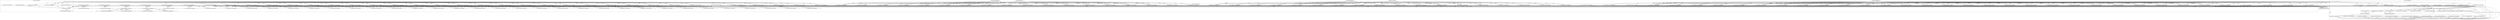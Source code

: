 digraph G {
	"10.1.80.1:57094#ServerID_OuterContainerID"->"1_fwatchdog#ServerID_6df85d7674-2kqrj"[ label="GET" ];
	"10.1.80.1:58154#ServerID_OuterContainerID"->"1_fwatchdog#ServerID_76c96688d7-8jks8"[ label="GET" ];
	"1_fwatchdog#ServerID_6df85d7674-2kqrj"->"10.1.80.1:57096#ServerID_OuterContainerID"[ label="RESPONSE" ];
	"10.1.80.1:58152#ServerID_OuterContainerID"->"1_fwatchdog#ServerID_76c96688d7-8jks8"[ label="GET" ];
	"1_fwatchdog#ServerID_76c96688d7-8jks8"->"10.1.80.1:58154#ServerID_OuterContainerID"[ label="RESPONSE" ];
	"10.1.80.1:57096#ServerID_OuterContainerID"->"1_fwatchdog#ServerID_6df85d7674-2kqrj"[ label="GET" ];
	"1_fwatchdog#ServerID_6df85d7674-2kqrj"->"10.1.80.1:57094#ServerID_OuterContainerID"[ label="RESPONSE" ];
	"1_fwatchdog#ServerID_76c96688d7-8jks8"->"10.1.80.1:58152#ServerID_OuterContainerID"[ label="RESPONSE" ];
	"10.1.80.1:56368#ServerID_OuterContainerID"->"1_fwatchdog#ServerID_8665dd9487-lgsqw"[ label="GET" ];
	"1_fwatchdog#ServerID_8665dd9487-lgsqw"->"10.1.80.1:56368#ServerID_OuterContainerID"[ label="RESPONSE" ];
	"10.1.80.1:56366#ServerID_OuterContainerID"->"1_fwatchdog#ServerID_8665dd9487-lgsqw"[ label="GET" ];
	"10.1.80.1:42324#ServerID_OuterContainerID"->"1_fwatchdog#ServerID_5f846fd567-w7nbt"[ label="GET" ];
	"1_fwatchdog#ServerID_5f846fd567-w7nbt"->"10.1.80.1:42324#ServerID_OuterContainerID"[ label="RESPONSE" ];
	"1_fwatchdog#ServerID_8665dd9487-lgsqw"->"10.1.80.1:56366#ServerID_OuterContainerID"[ label="RESPONSE" ];
	"10.1.80.1:42326#ServerID_OuterContainerID"->"1_fwatchdog#ServerID_5f846fd567-w7nbt"[ label="GET" ];
	"1_fwatchdog#ServerID_5f846fd567-w7nbt"->"10.1.80.1:42326#ServerID_OuterContainerID"[ label="RESPONSE" ];
	"10.1.80.1:58188#ServerID_OuterContainerID"->"1_fwatchdog#ServerID_76c96688d7-8jks8"[ label="GET" ];
	"1_fwatchdog#ServerID_76c96688d7-8jks8"->"10.1.80.1:58188#ServerID_OuterContainerID"[ label="RESPONSE" ];
	"10.1.80.1:58186#ServerID_OuterContainerID"->"1_fwatchdog#ServerID_76c96688d7-8jks8"[ label="GET" ];
	"1_fwatchdog#ServerID_76c96688d7-8jks8"->"10.1.80.1:58186#ServerID_OuterContainerID"[ label="RESPONSE" ];
	"10.1.80.1:57134#ServerID_OuterContainerID"->"1_fwatchdog#ServerID_6df85d7674-2kqrj"[ label="GET" ];
	"10.1.80.1:57132#ServerID_OuterContainerID"->"1_fwatchdog#ServerID_6df85d7674-2kqrj"[ label="GET" ];
	"10.1.80.1:56398#ServerID_OuterContainerID"->"1_fwatchdog#ServerID_8665dd9487-lgsqw"[ label="GET" ];
	"1_fwatchdog#ServerID_8665dd9487-lgsqw"->"10.1.80.1:56398#ServerID_OuterContainerID"[ label="RESPONSE" ];
	"10.1.80.1:56396#ServerID_OuterContainerID"->"1_fwatchdog#ServerID_8665dd9487-lgsqw"[ label="GET" ];
	"1_fwatchdog#ServerID_8665dd9487-lgsqw"->"10.1.80.1:56396#ServerID_OuterContainerID"[ label="RESPONSE" ];
	"1_fwatchdog#ServerID_6df85d7674-2kqrj"->"10.1.80.1:57134#ServerID_OuterContainerID"[ label="RESPONSE" ];
	"1_fwatchdog#ServerID_6df85d7674-2kqrj"->"10.1.80.1:57132#ServerID_OuterContainerID"[ label="RESPONSE" ];
	"10.1.80.1:42360#ServerID_OuterContainerID"->"1_fwatchdog#ServerID_5f846fd567-w7nbt"[ label="GET" ];
	"10.1.80.1:42358#ServerID_OuterContainerID"->"1_fwatchdog#ServerID_5f846fd567-w7nbt"[ label="GET" ];
	"1_fwatchdog#ServerID_5f846fd567-w7nbt"->"10.1.80.1:42360#ServerID_OuterContainerID"[ label="RESPONSE" ];
	"1_fwatchdog#ServerID_5f846fd567-w7nbt"->"10.1.80.1:42358#ServerID_OuterContainerID"[ label="RESPONSE" ];
	"10.1.80.1:58212#ServerID_OuterContainerID"->"1_fwatchdog#ServerID_76c96688d7-8jks8"[ label="GET" ];
	"10.1.80.1:58210#ServerID_OuterContainerID"->"1_fwatchdog#ServerID_76c96688d7-8jks8"[ label="GET" ];
	"1_fwatchdog#ServerID_76c96688d7-8jks8"->"10.1.80.1:58212#ServerID_OuterContainerID"[ label="RESPONSE" ];
	"1_fwatchdog#ServerID_76c96688d7-8jks8"->"10.1.80.1:58210#ServerID_OuterContainerID"[ label="RESPONSE" ];
	"10.1.80.1:57152#ServerID_OuterContainerID"->"1_fwatchdog#ServerID_6df85d7674-2kqrj"[ label="GET" ];
	"1_fwatchdog#ServerID_6df85d7674-2kqrj"->"10.1.80.1:57152#ServerID_OuterContainerID"[ label="RESPONSE" ];
	"10.1.80.1:57154#ServerID_OuterContainerID"->"1_fwatchdog#ServerID_6df85d7674-2kqrj"[ label="GET" ];
	"1_fwatchdog#ServerID_6df85d7674-2kqrj"->"10.1.80.1:57154#ServerID_OuterContainerID"[ label="RESPONSE" ];
	"10.1.80.1:56424#ServerID_OuterContainerID"->"1_fwatchdog#ServerID_8665dd9487-lgsqw"[ label="GET" ];
	"1_fwatchdog#ServerID_8665dd9487-lgsqw"->"10.1.80.1:56424#ServerID_OuterContainerID"[ label="RESPONSE" ];
	"10.1.80.1:42384#ServerID_OuterContainerID"->"1_fwatchdog#ServerID_5f846fd567-w7nbt"[ label="GET" ];
	"10.1.80.1:56426#ServerID_OuterContainerID"->"1_fwatchdog#ServerID_8665dd9487-lgsqw"[ label="GET" ];
	"1_fwatchdog#ServerID_8665dd9487-lgsqw"->"10.1.80.1:56426#ServerID_OuterContainerID"[ label="RESPONSE" ];
	"1_fwatchdog#ServerID_5f846fd567-w7nbt"->"10.1.80.1:42384#ServerID_OuterContainerID"[ label="RESPONSE" ];
	"10.1.80.1:42382#ServerID_OuterContainerID"->"1_fwatchdog#ServerID_5f846fd567-w7nbt"[ label="GET" ];
	"1_fwatchdog#ServerID_5f846fd567-w7nbt"->"10.1.80.1:42382#ServerID_OuterContainerID"[ label="RESPONSE" ];
	"10.1.80.1:58240#ServerID_OuterContainerID"->"1_fwatchdog#ServerID_76c96688d7-8jks8"[ label="GET" ];
	"1_fwatchdog#ServerID_76c96688d7-8jks8"->"10.1.80.1:58240#ServerID_OuterContainerID"[ label="RESPONSE" ];
	"10.1.80.1:58242#ServerID_OuterContainerID"->"1_fwatchdog#ServerID_76c96688d7-8jks8"[ label="GET" ];
	"1_fwatchdog#ServerID_76c96688d7-8jks8"->"10.1.80.1:58242#ServerID_OuterContainerID"[ label="RESPONSE" ];
	"10.1.80.1:57184#ServerID_OuterContainerID"->"1_fwatchdog#ServerID_6df85d7674-2kqrj"[ label="GET" ];
	"10.1.80.1:57182#ServerID_OuterContainerID"->"1_fwatchdog#ServerID_6df85d7674-2kqrj"[ label="GET" ];
	"10.1.80.1:56456#ServerID_OuterContainerID"->"1_fwatchdog#ServerID_8665dd9487-lgsqw"[ label="GET" ];
	"10.1.80.1:56454#ServerID_OuterContainerID"->"1_fwatchdog#ServerID_8665dd9487-lgsqw"[ label="GET" ];
	"1_fwatchdog#ServerID_8665dd9487-lgsqw"->"10.1.80.1:56456#ServerID_OuterContainerID"[ label="RESPONSE" ];
	"1_fwatchdog#ServerID_8665dd9487-lgsqw"->"10.1.80.1:56454#ServerID_OuterContainerID"[ label="RESPONSE" ];
	"1_fwatchdog#ServerID_6df85d7674-2kqrj"->"10.1.80.1:57184#ServerID_OuterContainerID"[ label="RESPONSE" ];
	"1_fwatchdog#ServerID_6df85d7674-2kqrj"->"10.1.80.1:57182#ServerID_OuterContainerID"[ label="RESPONSE" ];
	"10.1.80.1:42414#ServerID_OuterContainerID"->"1_fwatchdog#ServerID_5f846fd567-w7nbt"[ label="GET" ];
	"1_fwatchdog#ServerID_5f846fd567-w7nbt"->"10.1.80.1:42414#ServerID_OuterContainerID"[ label="RESPONSE" ];
	"10.1.80.1:42412#ServerID_OuterContainerID"->"1_fwatchdog#ServerID_5f846fd567-w7nbt"[ label="GET" ];
	"1_fwatchdog#ServerID_5f846fd567-w7nbt"->"10.1.80.1:42412#ServerID_OuterContainerID"[ label="RESPONSE" ];
	"10.1.80.247:56388#ServerID_OuterContainerID"->"1_fwatchdog#ServerID_6df85d7674-2kqrj"[ label="POST" ];
	"10.1.80.247:56390#ServerID_OuterContainerID"->"1_fwatchdog#ServerID_6df85d7674-2kqrj"[ label="POST" ];
	"10.1.80.247:56412#ServerID_OuterContainerID"->"1_fwatchdog#ServerID_6df85d7674-2kqrj"[ label="POST" ];
	"10.1.80.247:56402#ServerID_OuterContainerID"->"1_fwatchdog#ServerID_6df85d7674-2kqrj"[ label="POST" ];
	"10.1.80.247:56422#ServerID_OuterContainerID"->"1_fwatchdog#ServerID_6df85d7674-2kqrj"[ label="POST" ];
	"1_fwatchdog#ServerID_6df85d7674-2kqrj"->"gateway:8080#ServerID_OuterContainerID"[ label="POST" ];
	"1_fwatchdog#ServerID_6df85d7674-2kqrj"->"10.1.80.247:8080#ServerID_OuterContainerID"[ label="POST" ];
	"10.1.80.1:58128#ServerID_OuterContainerID"->"1_fwatchdog#ServerID_90667071e782"[ label="read" ];
	"1_fwatchdog#ServerID_90667071e782"->"10.1.80.1:58128#ServerID_OuterContainerID"[ label="write" ];
	"10.1.80.1:58130#ServerID_OuterContainerID"->"1_fwatchdog#ServerID_90667071e782"[ label="read" ];
	"1_fwatchdog#ServerID_90667071e782"->"10.1.80.1:58130#ServerID_OuterContainerID"[ label="write" ];
	"10.1.80.1:56340#ServerID_OuterContainerID"->"1_fwatchdog#ServerID_c437f7cecfb6"[ label="read" ];
	"10.1.80.1:56338#ServerID_OuterContainerID"->"1_fwatchdog#ServerID_c437f7cecfb6"[ label="read" ];
	"10.1.80.247:58392#ServerID_OuterContainerID"->"1_fwatchdog#ServerID_5f846fd567-w7nbt"[ label="POST" ];
	"1_fwatchdog#ServerID_6df85d7674-2kqrj"->"gateway:8080#ServerID_OuterContainerID"[ label="POST" ];
	"1_fwatchdog#ServerID_6df85d7674-2kqrj"->"10.1.80.247:8080#ServerID_OuterContainerID"[ label="POST" ];
	"10.1.80.247:58400#ServerID_OuterContainerID"->"1_fwatchdog#ServerID_5f846fd567-w7nbt"[ label="POST" ];
	"1_fwatchdog#ServerID_6df85d7674-2kqrj"->"gateway:8080#ServerID_OuterContainerID"[ label="POST" ];
	"1_fwatchdog#ServerID_6df85d7674-2kqrj"->"10.1.80.247:8080#ServerID_OuterContainerID"[ label="POST" ];
	"10.1.80.247:58406#ServerID_OuterContainerID"->"1_fwatchdog#ServerID_5f846fd567-w7nbt"[ label="POST" ];
	"1_fwatchdog#ServerID_6df85d7674-2kqrj"->"gateway:8080#ServerID_OuterContainerID"[ label="POST" ];
	"10.1.80.247:56462#ServerID_OuterContainerID"->"1_fwatchdog#ServerID_6df85d7674-2kqrj"[ label="POST" ];
	"1_fwatchdog#ServerID_6df85d7674-2kqrj"->"10.1.80.247:8080#ServerID_OuterContainerID"[ label="POST" ];
	"10.1.80.247:58422#ServerID_OuterContainerID"->"1_fwatchdog#ServerID_5f846fd567-w7nbt"[ label="POST" ];
	"1_fwatchdog#ServerID_6df85d7674-2kqrj"->"gateway:8080#ServerID_OuterContainerID"[ label="POST" ];
	"1_fwatchdog#ServerID_6df85d7674-2kqrj"->"10.1.80.247:8080#ServerID_OuterContainerID"[ label="POST" ];
	"10.1.80.247:58428#ServerID_OuterContainerID"->"1_fwatchdog#ServerID_5f846fd567-w7nbt"[ label="POST" ];
	"1_fwatchdog#ServerID_6df85d7674-2kqrj"->"gateway:8080#ServerID_OuterContainerID"[ label="POST" ];
	"1_fwatchdog#ServerID_6df85d7674-2kqrj"->"10.1.80.247:8080#ServerID_OuterContainerID"[ label="POST" ];
	"10.1.80.247:58442#ServerID_OuterContainerID"->"1_fwatchdog#ServerID_5f846fd567-w7nbt"[ label="POST" ];
	"1_fwatchdog#ServerID_5f846fd567-w7nbt"->"10.1.80.247:58406#ServerID_OuterContainerID"[ label="RESPONSE" ];
	"1_fwatchdog#ServerID_5f846fd567-w7nbt"->"10.1.80.247:58422#ServerID_OuterContainerID"[ label="RESPONSE" ];
	"10.1.80.247:8080#ServerID_OuterContainerID"->"1_fwatchdog#ServerID_6df85d7674-2kqrj"[ label="RESPONSE" ];
	"gateway:8080#ServerID_OuterContainerID"->"1_fwatchdog#ServerID_6df85d7674-2kqrj"[ label="RESPONSE" ];
	"10.1.80.247:8080#ServerID_OuterContainerID"->"1_fwatchdog#ServerID_6df85d7674-2kqrj"[ label="RESPONSE" ];
	"gateway:8080#ServerID_OuterContainerID"->"1_fwatchdog#ServerID_6df85d7674-2kqrj"[ label="RESPONSE" ];
	"1_fwatchdog#ServerID_c437f7cecfb6"->"10.1.80.1:56338#ServerID_OuterContainerID"[ label="write" ];
	"1_fwatchdog#ServerID_c437f7cecfb6"->"10.1.80.1:56340#ServerID_OuterContainerID"[ label="write" ];
	"10.1.80.1:57076#ServerID_OuterContainerID"->"1_fwatchdog#ServerID_34e86192c217"[ label="read" ];
	"10.1.80.1:57074#ServerID_OuterContainerID"->"1_fwatchdog#ServerID_34e86192c217"[ label="read" ];
	"1_fwatchdog#ServerID_34e86192c217"->"10.1.80.1:57076#ServerID_OuterContainerID"[ label="write" ];
	"1_fwatchdog#ServerID_6df85d7674-2kqrj"->"10.1.80.247:56402#ServerID_OuterContainerID"[ label="RESPONSE" ];
	"1_fwatchdog#ServerID_6df85d7674-2kqrj"->"10.1.80.247:56412#ServerID_OuterContainerID"[ label="RESPONSE" ];
	"1_fwatchdog#ServerID_5f846fd567-w7nbt"->"10.1.80.247:58400#ServerID_OuterContainerID"[ label="RESPONSE" ];
	"10.1.80.247:8080#ServerID_OuterContainerID"->"1_fwatchdog#ServerID_6df85d7674-2kqrj"[ label="RESPONSE" ];
	"gateway:8080#ServerID_OuterContainerID"->"1_fwatchdog#ServerID_6df85d7674-2kqrj"[ label="RESPONSE" ];
	"1_fwatchdog#ServerID_6df85d7674-2kqrj"->"10.1.80.247:56390#ServerID_OuterContainerID"[ label="RESPONSE" ];
	"1_fwatchdog#ServerID_5f846fd567-w7nbt"->"10.1.80.247:58392#ServerID_OuterContainerID"[ label="RESPONSE" ];
	"10.1.80.247:8080#ServerID_OuterContainerID"->"1_fwatchdog#ServerID_6df85d7674-2kqrj"[ label="RESPONSE" ];
	"gateway:8080#ServerID_OuterContainerID"->"1_fwatchdog#ServerID_6df85d7674-2kqrj"[ label="RESPONSE" ];
	"1_fwatchdog#ServerID_6df85d7674-2kqrj"->"10.1.80.247:56388#ServerID_OuterContainerID"[ label="RESPONSE" ];
	"1_fwatchdog#ServerID_5f846fd567-w7nbt"->"10.1.80.247:58428#ServerID_OuterContainerID"[ label="RESPONSE" ];
	"10.1.80.247:8080#ServerID_OuterContainerID"->"1_fwatchdog#ServerID_6df85d7674-2kqrj"[ label="RESPONSE" ];
	"gateway:8080#ServerID_OuterContainerID"->"1_fwatchdog#ServerID_6df85d7674-2kqrj"[ label="RESPONSE" ];
	"10.1.80.247:56388#ServerID_OuterContainerID"->"1_fwatchdog#ServerID_6df85d7674-2kqrj"[ label="POST" ];
	"1_fwatchdog#ServerID_6df85d7674-2kqrj"->"10.1.80.247:56422#ServerID_OuterContainerID"[ label="RESPONSE" ];
	"1_fwatchdog#ServerID_5f846fd567-w7nbt"->"10.1.80.247:58442#ServerID_OuterContainerID"[ label="RESPONSE" ];
	"10.1.80.247:8080#ServerID_OuterContainerID"->"1_fwatchdog#ServerID_6df85d7674-2kqrj"[ label="RESPONSE" ];
	"gateway:8080#ServerID_OuterContainerID"->"1_fwatchdog#ServerID_6df85d7674-2kqrj"[ label="RESPONSE" ];
	"1_fwatchdog#ServerID_6df85d7674-2kqrj"->"gateway:8080#ServerID_OuterContainerID"[ label="POST" ];
	"1_fwatchdog#ServerID_6df85d7674-2kqrj"->"10.1.80.247:8080#ServerID_OuterContainerID"[ label="POST" ];
	"10.1.80.247:58442#ServerID_OuterContainerID"->"1_fwatchdog#ServerID_5f846fd567-w7nbt"[ label="POST" ];
	"1_fwatchdog#ServerID_6df85d7674-2kqrj"->"10.1.80.247:56462#ServerID_OuterContainerID"[ label="RESPONSE" ];
	"1_fwatchdog#ServerID_5f846fd567-w7nbt"->"10.1.80.247:58442#ServerID_OuterContainerID"[ label="RESPONSE" ];
	"10.1.80.247:8080#ServerID_OuterContainerID"->"1_fwatchdog#ServerID_6df85d7674-2kqrj"[ label="RESPONSE" ];
	"gateway:8080#ServerID_OuterContainerID"->"1_fwatchdog#ServerID_6df85d7674-2kqrj"[ label="RESPONSE" ];
	"1_fwatchdog#ServerID_6df85d7674-2kqrj"->"10.1.80.247:56388#ServerID_OuterContainerID"[ label="RESPONSE" ];
	"10.1.80.247:56388#ServerID_OuterContainerID"->"1_fwatchdog#ServerID_6df85d7674-2kqrj"[ label="POST" ];
	"1_fwatchdog#ServerID_6df85d7674-2kqrj"->"gateway:8080#ServerID_OuterContainerID"[ label="POST" ];
	"1_fwatchdog#ServerID_6df85d7674-2kqrj"->"10.1.80.247:8080#ServerID_OuterContainerID"[ label="POST" ];
	"10.1.80.247:58442#ServerID_OuterContainerID"->"1_fwatchdog#ServerID_5f846fd567-w7nbt"[ label="POST" ];
	"1_fwatchdog#ServerID_5f846fd567-w7nbt"->"10.1.80.247:58442#ServerID_OuterContainerID"[ label="RESPONSE" ];
	"10.1.80.247:8080#ServerID_OuterContainerID"->"1_fwatchdog#ServerID_6df85d7674-2kqrj"[ label="RESPONSE" ];
	"gateway:8080#ServerID_OuterContainerID"->"1_fwatchdog#ServerID_6df85d7674-2kqrj"[ label="RESPONSE" ];
	"1_fwatchdog#ServerID_6df85d7674-2kqrj"->"10.1.80.247:56388#ServerID_OuterContainerID"[ label="RESPONSE" ];
	"10.1.80.247:56388#ServerID_OuterContainerID"->"1_fwatchdog#ServerID_6df85d7674-2kqrj"[ label="POST" ];
	"1_fwatchdog#ServerID_6df85d7674-2kqrj"->"gateway:8080#ServerID_OuterContainerID"[ label="POST" ];
	"1_fwatchdog#ServerID_6df85d7674-2kqrj"->"10.1.80.247:8080#ServerID_OuterContainerID"[ label="POST" ];
	"10.1.80.247:58472#ServerID_OuterContainerID"->"1_fwatchdog#ServerID_5f846fd567-w7nbt"[ label="POST" ];
	"1_fwatchdog#ServerID_5f846fd567-w7nbt"->"10.1.80.247:58472#ServerID_OuterContainerID"[ label="RESPONSE" ];
	"10.1.80.247:8080#ServerID_OuterContainerID"->"1_fwatchdog#ServerID_6df85d7674-2kqrj"[ label="RESPONSE" ];
	"gateway:8080#ServerID_OuterContainerID"->"1_fwatchdog#ServerID_6df85d7674-2kqrj"[ label="RESPONSE" ];
	"1_fwatchdog#ServerID_6df85d7674-2kqrj"->"10.1.80.247:56388#ServerID_OuterContainerID"[ label="RESPONSE" ];
	"10.1.80.247:56388#ServerID_OuterContainerID"->"1_fwatchdog#ServerID_6df85d7674-2kqrj"[ label="POST" ];
	"1_fwatchdog#ServerID_6df85d7674-2kqrj"->"gateway:8080#ServerID_OuterContainerID"[ label="POST" ];
	"1_fwatchdog#ServerID_6df85d7674-2kqrj"->"10.1.80.247:8080#ServerID_OuterContainerID"[ label="POST" ];
	"10.1.80.247:58472#ServerID_OuterContainerID"->"1_fwatchdog#ServerID_5f846fd567-w7nbt"[ label="POST" ];
	"1_fwatchdog#ServerID_5f846fd567-w7nbt"->"10.1.80.247:58472#ServerID_OuterContainerID"[ label="RESPONSE" ];
	"10.1.80.247:8080#ServerID_OuterContainerID"->"1_fwatchdog#ServerID_6df85d7674-2kqrj"[ label="RESPONSE" ];
	"gateway:8080#ServerID_OuterContainerID"->"1_fwatchdog#ServerID_6df85d7674-2kqrj"[ label="RESPONSE" ];
	"10.1.80.247:56536#ServerID_OuterContainerID"->"1_fwatchdog#ServerID_6df85d7674-2kqrj"[ label="POST" ];
	"1_fwatchdog#ServerID_6df85d7674-2kqrj"->"10.1.80.247:56388#ServerID_OuterContainerID"[ label="RESPONSE" ];
	"10.1.80.247:56388#ServerID_OuterContainerID"->"1_fwatchdog#ServerID_6df85d7674-2kqrj"[ label="POST" ];
	"1_fwatchdog#ServerID_6df85d7674-2kqrj"->"gateway:8080#ServerID_OuterContainerID"[ label="POST" ];
	"1_fwatchdog#ServerID_6df85d7674-2kqrj"->"10.1.80.247:8080#ServerID_OuterContainerID"[ label="POST" ];
	"10.1.80.247:58498#ServerID_OuterContainerID"->"1_fwatchdog#ServerID_5f846fd567-w7nbt"[ label="POST" ];
	"1_fwatchdog#ServerID_5f846fd567-w7nbt"->"10.1.80.247:58498#ServerID_OuterContainerID"[ label="RESPONSE" ];
	"10.1.80.247:8080#ServerID_OuterContainerID"->"1_fwatchdog#ServerID_6df85d7674-2kqrj"[ label="RESPONSE" ];
	"gateway:8080#ServerID_OuterContainerID"->"1_fwatchdog#ServerID_6df85d7674-2kqrj"[ label="RESPONSE" ];
	"10.1.80.247:56552#ServerID_OuterContainerID"->"1_fwatchdog#ServerID_6df85d7674-2kqrj"[ label="POST" ];
	"1_fwatchdog#ServerID_6df85d7674-2kqrj"->"10.1.80.247:56536#ServerID_OuterContainerID"[ label="RESPONSE" ];
	"1_fwatchdog#ServerID_6df85d7674-2kqrj"->"gateway:8080#ServerID_OuterContainerID"[ label="POST" ];
	"10.1.80.247:56536#ServerID_OuterContainerID"->"1_fwatchdog#ServerID_6df85d7674-2kqrj"[ label="POST" ];
	"1_fwatchdog#ServerID_6df85d7674-2kqrj"->"10.1.80.247:8080#ServerID_OuterContainerID"[ label="POST" ];
	"10.1.80.247:58520#ServerID_OuterContainerID"->"1_fwatchdog#ServerID_5f846fd567-w7nbt"[ label="POST" ];
	"1_fwatchdog#ServerID_6df85d7674-2kqrj"->"gateway:8080#ServerID_OuterContainerID"[ label="POST" ];
	"1_fwatchdog#ServerID_6df85d7674-2kqrj"->"10.1.80.247:8080#ServerID_OuterContainerID"[ label="POST" ];
	"10.1.80.247:58528#ServerID_OuterContainerID"->"1_fwatchdog#ServerID_5f846fd567-w7nbt"[ label="POST" ];
	"1_fwatchdog#ServerID_6df85d7674-2kqrj"->"gateway:8080#ServerID_OuterContainerID"[ label="POST" ];
	"1_fwatchdog#ServerID_6df85d7674-2kqrj"->"10.1.80.247:8080#ServerID_OuterContainerID"[ label="POST" ];
	"10.1.80.247:58532#ServerID_OuterContainerID"->"1_fwatchdog#ServerID_5f846fd567-w7nbt"[ label="POST" ];
	"10.1.80.1:58446#ServerID_OuterContainerID"->"1_fwatchdog#ServerID_76c96688d7-8jks8"[ label="GET" ];
	"10.1.80.1:58444#ServerID_OuterContainerID"->"1_fwatchdog#ServerID_76c96688d7-8jks8"[ label="GET" ];
	"10.1.80.1:42302#ServerID_OuterContainerID"->"1_fwatchdog#ServerID_e56b6537e2d5"[ label="read" ];
	"1_fwatchdog#ServerID_34e86192c217"->"10.1.80.1:57074#ServerID_OuterContainerID"[ label="write" ];
	"10.1.80.1:42300#ServerID_OuterContainerID"->"1_fwatchdog#ServerID_e56b6537e2d5"[ label="read" ];
	"1_fwatchdog#ServerID_e56b6537e2d5"->"10.1.80.1:42300#ServerID_OuterContainerID"[ label="write" ];
	"1_fwatchdog#ServerID_e56b6537e2d5"->"10.1.80.1:42302#ServerID_OuterContainerID"[ label="write" ];
	"10.1.80.1:58154#ServerID_OuterContainerID"->"1_fwatchdog#ServerID_90667071e782"[ label="read" ];
	"10.1.80.1:58152#ServerID_OuterContainerID"->"1_fwatchdog#ServerID_90667071e782"[ label="read" ];
	"1_fwatchdog#ServerID_90667071e782"->"10.1.80.1:58154#ServerID_OuterContainerID"[ label="write" ];
	"10.1.80.1:56366#ServerID_OuterContainerID"->"1_fwatchdog#ServerID_c437f7cecfb6"[ label="read" ];
	"1_fwatchdog#ServerID_90667071e782"->"10.1.80.1:58152#ServerID_OuterContainerID"[ label="write" ];
	"1_fwatchdog#ServerID_34e86192c217"->"10.1.80.1:57096#ServerID_OuterContainerID"[ label="write" ];
	"10.1.80.1:57096#ServerID_OuterContainerID"->"1_fwatchdog#ServerID_34e86192c217"[ label="read" ];
	"10.1.80.1:57094#ServerID_OuterContainerID"->"1_fwatchdog#ServerID_34e86192c217"[ label="read" ];
	"1_fwatchdog#ServerID_76c96688d7-8jks8"->"10.1.80.1:58444#ServerID_OuterContainerID"[ label="RESPONSE" ];
	"10.1.80.247:56602#ServerID_OuterContainerID"->"1_fwatchdog#ServerID_6df85d7674-2kqrj"[ label="POST" ];
	"1_fwatchdog#ServerID_76c96688d7-8jks8"->"10.1.80.1:58446#ServerID_OuterContainerID"[ label="RESPONSE" ];
	"10.1.80.1:56684#ServerID_OuterContainerID"->"1_fwatchdog#ServerID_8665dd9487-lgsqw"[ label="GET" ];
	"10.1.80.1:42640#ServerID_OuterContainerID"->"1_fwatchdog#ServerID_5f846fd567-w7nbt"[ label="GET" ];
	"10.1.80.1:56682#ServerID_OuterContainerID"->"1_fwatchdog#ServerID_8665dd9487-lgsqw"[ label="GET" ];
	"10.1.80.1:42634#ServerID_OuterContainerID"->"1_fwatchdog#ServerID_5f846fd567-w7nbt"[ label="GET" ];
	"1_fwatchdog#ServerID_5f846fd567-w7nbt"->"10.1.80.247:58520#ServerID_OuterContainerID"[ label="RESPONSE" ];
	"10.1.80.247:8080#ServerID_OuterContainerID"->"1_fwatchdog#ServerID_6df85d7674-2kqrj"[ label="RESPONSE" ];
	"gateway:8080#ServerID_OuterContainerID"->"1_fwatchdog#ServerID_6df85d7674-2kqrj"[ label="RESPONSE" ];
	"1_fwatchdog#ServerID_8665dd9487-lgsqw"->"10.1.80.1:56682#ServerID_OuterContainerID"[ label="RESPONSE" ];
	"1_fwatchdog#ServerID_5f846fd567-w7nbt"->"10.1.80.1:42634#ServerID_OuterContainerID"[ label="RESPONSE" ];
	"1_fwatchdog#ServerID_8665dd9487-lgsqw"->"10.1.80.1:56684#ServerID_OuterContainerID"[ label="RESPONSE" ];
	"1_fwatchdog#ServerID_5f846fd567-w7nbt"->"10.1.80.1:42640#ServerID_OuterContainerID"[ label="RESPONSE" ];
	"1_fwatchdog#ServerID_6df85d7674-2kqrj"->"10.1.80.247:56388#ServerID_OuterContainerID"[ label="RESPONSE" ];
	"10.1.80.1:57408#ServerID_OuterContainerID"->"1_fwatchdog#ServerID_6df85d7674-2kqrj"[ label="GET" ];
	"10.1.80.1:57420#ServerID_OuterContainerID"->"1_fwatchdog#ServerID_6df85d7674-2kqrj"[ label="GET" ];
	"1_fwatchdog#ServerID_6df85d7674-2kqrj"->"10.1.80.1:57420#ServerID_OuterContainerID"[ label="RESPONSE" ];
	"1_fwatchdog#ServerID_6df85d7674-2kqrj"->"gateway:8080#ServerID_OuterContainerID"[ label="POST" ];
	"1_fwatchdog#ServerID_6df85d7674-2kqrj"->"10.1.80.1:57408#ServerID_OuterContainerID"[ label="RESPONSE" ];
	"10.1.80.247:58520#ServerID_OuterContainerID"->"1_fwatchdog#ServerID_5f846fd567-w7nbt"[ label="POST" ];
	"1_fwatchdog#ServerID_6df85d7674-2kqrj"->"10.1.80.247:8080#ServerID_OuterContainerID"[ label="POST" ];
	"1_fwatchdog#ServerID_5f846fd567-w7nbt"->"10.1.80.247:58532#ServerID_OuterContainerID"[ label="RESPONSE" ];
	"gateway:8080#ServerID_OuterContainerID"->"1_fwatchdog#ServerID_6df85d7674-2kqrj"[ label="RESPONSE" ];
	"10.1.80.247:8080#ServerID_OuterContainerID"->"1_fwatchdog#ServerID_6df85d7674-2kqrj"[ label="RESPONSE" ];
	"1_fwatchdog#ServerID_34e86192c217"->"10.1.80.1:57094#ServerID_OuterContainerID"[ label="write" ];
	"10.1.80.1:56368#ServerID_OuterContainerID"->"1_fwatchdog#ServerID_c437f7cecfb6"[ label="read" ];
	"1_fwatchdog#ServerID_c437f7cecfb6"->"10.1.80.1:56368#ServerID_OuterContainerID"[ label="write" ];
	"10.1.80.247:56388#ServerID_OuterContainerID"->"1_fwatchdog#ServerID_6df85d7674-2kqrj"[ label="POST" ];
	"1_fwatchdog#ServerID_6df85d7674-2kqrj"->"10.1.80.247:56552#ServerID_OuterContainerID"[ label="RESPONSE" ];
	"1_fwatchdog#ServerID_5f846fd567-w7nbt"->"10.1.80.247:58528#ServerID_OuterContainerID"[ label="RESPONSE" ];
	"10.1.80.247:8080#ServerID_OuterContainerID"->"1_fwatchdog#ServerID_6df85d7674-2kqrj"[ label="RESPONSE" ];
	"gateway:8080#ServerID_OuterContainerID"->"1_fwatchdog#ServerID_6df85d7674-2kqrj"[ label="RESPONSE" ];
	"1_fwatchdog#ServerID_6df85d7674-2kqrj"->"10.1.80.247:56536#ServerID_OuterContainerID"[ label="RESPONSE" ];
	"10.1.80.247:56536#ServerID_OuterContainerID"->"1_fwatchdog#ServerID_6df85d7674-2kqrj"[ label="POST" ];
	"1_fwatchdog#ServerID_6df85d7674-2kqrj"->"gateway:8080#ServerID_OuterContainerID"[ label="POST" ];
	"1_fwatchdog#ServerID_6df85d7674-2kqrj"->"10.1.80.247:8080#ServerID_OuterContainerID"[ label="POST" ];
	"1_fwatchdog#ServerID_6df85d7674-2kqrj"->"gateway:8080#ServerID_OuterContainerID"[ label="POST" ];
	"1_fwatchdog#ServerID_6df85d7674-2kqrj"->"10.1.80.247:8080#ServerID_OuterContainerID"[ label="POST" ];
	"10.1.80.247:58528#ServerID_OuterContainerID"->"1_fwatchdog#ServerID_5f846fd567-w7nbt"[ label="POST" ];
	"10.1.80.247:58576#ServerID_OuterContainerID"->"1_fwatchdog#ServerID_5f846fd567-w7nbt"[ label="POST" ];
	"1_fwatchdog#ServerID_5f846fd567-w7nbt"->"10.1.80.247:58520#ServerID_OuterContainerID"[ label="RESPONSE" ];
	"10.1.80.247:8080#ServerID_OuterContainerID"->"1_fwatchdog#ServerID_6df85d7674-2kqrj"[ label="RESPONSE" ];
	"gateway:8080#ServerID_OuterContainerID"->"1_fwatchdog#ServerID_6df85d7674-2kqrj"[ label="RESPONSE" ];
	"1_fwatchdog#ServerID_6df85d7674-2kqrj"->"10.1.80.247:56602#ServerID_OuterContainerID"[ label="RESPONSE" ];
	"10.1.80.247:56602#ServerID_OuterContainerID"->"1_fwatchdog#ServerID_6df85d7674-2kqrj"[ label="POST" ];
	"1_fwatchdog#ServerID_6df85d7674-2kqrj"->"gateway:8080#ServerID_OuterContainerID"[ label="POST" ];
	"10.1.80.247:58520#ServerID_OuterContainerID"->"1_fwatchdog#ServerID_5f846fd567-w7nbt"[ label="POST" ];
	"1_fwatchdog#ServerID_6df85d7674-2kqrj"->"10.1.80.247:8080#ServerID_OuterContainerID"[ label="POST" ];
	"10.1.80.247:56638#ServerID_OuterContainerID"->"1_fwatchdog#ServerID_6df85d7674-2kqrj"[ label="POST" ];
	"1_fwatchdog#ServerID_6df85d7674-2kqrj"->"gateway:8080#ServerID_OuterContainerID"[ label="POST" ];
	"10.1.80.247:58596#ServerID_OuterContainerID"->"1_fwatchdog#ServerID_5f846fd567-w7nbt"[ label="POST" ];
	"1_fwatchdog#ServerID_6df85d7674-2kqrj"->"10.1.80.247:8080#ServerID_OuterContainerID"[ label="POST" ];
	"1_fwatchdog#ServerID_5f846fd567-w7nbt"->"10.152.183.73:8888#ServerID_OuterContainerID"[ label="GET" ];
	"1_fwatchdog#ServerID_5f846fd567-w7nbt"->"10.1.80.239:80#ServerID_OuterContainerID"[ label="GET" ];
	"1_fwatchdog#ServerID_5f846fd567-w7nbt"->"10.1.80.247:58596#ServerID_OuterContainerID"[ label="RESPONSE" ];
	"10.1.80.247:8080#ServerID_OuterContainerID"->"1_fwatchdog#ServerID_6df85d7674-2kqrj"[ label="RESPONSE" ];
	"gateway:8080#ServerID_OuterContainerID"->"1_fwatchdog#ServerID_6df85d7674-2kqrj"[ label="RESPONSE" ];
	"1_fwatchdog#ServerID_5f846fd567-w7nbt"->"10.1.80.247:58576#ServerID_OuterContainerID"[ label="RESPONSE" ];
	"10.1.80.247:8080#ServerID_OuterContainerID"->"1_fwatchdog#ServerID_6df85d7674-2kqrj"[ label="RESPONSE" ];
	"gateway:8080#ServerID_OuterContainerID"->"1_fwatchdog#ServerID_6df85d7674-2kqrj"[ label="RESPONSE" ];
	"1_fwatchdog#ServerID_6df85d7674-2kqrj"->"10.1.80.247:56638#ServerID_OuterContainerID"[ label="RESPONSE" ];
	"1_fwatchdog#ServerID_6df85d7674-2kqrj"->"10.1.80.247:56388#ServerID_OuterContainerID"[ label="RESPONSE" ];
	"1_fwatchdog#ServerID_c437f7cecfb6"->"10.1.80.1:56366#ServerID_OuterContainerID"[ label="write" ];
	"10.1.80.1:42324#ServerID_OuterContainerID"->"1_fwatchdog#ServerID_e56b6537e2d5"[ label="read" ];
	"1_fwatchdog#ServerID_e56b6537e2d5"->"10.1.80.1:42324#ServerID_OuterContainerID"[ label="write" ];
	"10.1.80.247:56388#ServerID_OuterContainerID"->"1_fwatchdog#ServerID_6df85d7674-2kqrj"[ label="POST" ];
	"1_fwatchdog#ServerID_6df85d7674-2kqrj"->"gateway:8080#ServerID_OuterContainerID"[ label="POST" ];
	"1_fwatchdog#ServerID_6df85d7674-2kqrj"->"10.1.80.247:8080#ServerID_OuterContainerID"[ label="POST" ];
	"10.1.80.247:58576#ServerID_OuterContainerID"->"1_fwatchdog#ServerID_5f846fd567-w7nbt"[ label="POST" ];
	"1_fwatchdog#ServerID_5f846fd567-w7nbt"->"10.1.80.247:58576#ServerID_OuterContainerID"[ label="RESPONSE" ];
	"10.1.80.1:42326#ServerID_OuterContainerID"->"1_fwatchdog#ServerID_e56b6537e2d5"[ label="read" ];
	"10.1.80.247:8080#ServerID_OuterContainerID"->"1_fwatchdog#ServerID_6df85d7674-2kqrj"[ label="RESPONSE" ];
	"gateway:8080#ServerID_OuterContainerID"->"1_fwatchdog#ServerID_6df85d7674-2kqrj"[ label="RESPONSE" ];
	"1_fwatchdog#ServerID_6df85d7674-2kqrj"->"10.1.80.247:56388#ServerID_OuterContainerID"[ label="RESPONSE" ];
	"1_fwatchdog#ServerID_e56b6537e2d5"->"10.1.80.1:42326#ServerID_OuterContainerID"[ label="write" ];
	"10.1.80.1:58188#ServerID_OuterContainerID"->"1_fwatchdog#ServerID_90667071e782"[ label="read" ];
	"1_fwatchdog#ServerID_90667071e782"->"10.1.80.1:58188#ServerID_OuterContainerID"[ label="write" ];
	"10.1.80.1:58186#ServerID_OuterContainerID"->"1_fwatchdog#ServerID_90667071e782"[ label="read" ];
	"10.1.80.1:56396#ServerID_OuterContainerID"->"1_fwatchdog#ServerID_c437f7cecfb6"[ label="read" ];
	"1_fwatchdog#ServerID_90667071e782"->"10.1.80.1:58186#ServerID_OuterContainerID"[ label="write" ];
	"10.1.80.1:57132#ServerID_OuterContainerID"->"1_fwatchdog#ServerID_34e86192c217"[ label="read" ];
	"10.1.80.1:56398#ServerID_OuterContainerID"->"1_fwatchdog#ServerID_c437f7cecfb6"[ label="read" ];
	"1_fwatchdog#ServerID_c437f7cecfb6"->"10.1.80.1:56398#ServerID_OuterContainerID"[ label="write" ];
	"1_fwatchdog#ServerID_c437f7cecfb6"->"10.1.80.1:56396#ServerID_OuterContainerID"[ label="write" ];
	"1_fwatchdog#ServerID_34e86192c217"->"10.1.80.1:57134#ServerID_OuterContainerID"[ label="write" ];
	"10.1.80.1:57134#ServerID_OuterContainerID"->"1_fwatchdog#ServerID_34e86192c217"[ label="read" ];
	"1_fwatchdog#ServerID_34e86192c217"->"10.1.80.1:57132#ServerID_OuterContainerID"[ label="write" ];
	"10.1.80.1:42360#ServerID_OuterContainerID"->"1_fwatchdog#ServerID_e56b6537e2d5"[ label="read" ];
	"1_fwatchdog#ServerID_e56b6537e2d5"->"10.1.80.1:42360#ServerID_OuterContainerID"[ label="write" ];
	"10.1.80.1:42358#ServerID_OuterContainerID"->"1_fwatchdog#ServerID_e56b6537e2d5"[ label="read" ];
	"1_fwatchdog#ServerID_e56b6537e2d5"->"10.1.80.1:42358#ServerID_OuterContainerID"[ label="write" ];
	"10.1.80.1:58210#ServerID_OuterContainerID"->"1_fwatchdog#ServerID_90667071e782"[ label="read" ];
	"10.1.80.1:58212#ServerID_OuterContainerID"->"1_fwatchdog#ServerID_90667071e782"[ label="read" ];
	"1_fwatchdog#ServerID_90667071e782"->"10.1.80.1:58212#ServerID_OuterContainerID"[ label="write" ];
	"1_fwatchdog#ServerID_90667071e782"->"10.1.80.1:58210#ServerID_OuterContainerID"[ label="write" ];
	"10.1.80.1:57152#ServerID_OuterContainerID"->"1_fwatchdog#ServerID_34e86192c217"[ label="read" ];
	"10.1.80.1:57154#ServerID_OuterContainerID"->"1_fwatchdog#ServerID_34e86192c217"[ label="read" ];
	"1_fwatchdog#ServerID_34e86192c217"->"10.1.80.1:57152#ServerID_OuterContainerID"[ label="write" ];
	"10.1.80.1:56424#ServerID_OuterContainerID"->"1_fwatchdog#ServerID_c437f7cecfb6"[ label="read" ];
	"1_fwatchdog#ServerID_34e86192c217"->"10.1.80.1:57154#ServerID_OuterContainerID"[ label="write" ];
	"10.1.80.1:56426#ServerID_OuterContainerID"->"1_fwatchdog#ServerID_c437f7cecfb6"[ label="read" ];
	"10.1.80.1:42382#ServerID_OuterContainerID"->"1_fwatchdog#ServerID_e56b6537e2d5"[ label="read" ];
	"1_fwatchdog#ServerID_c437f7cecfb6"->"10.1.80.1:56424#ServerID_OuterContainerID"[ label="write" ];
	"10.1.80.1:42384#ServerID_OuterContainerID"->"1_fwatchdog#ServerID_e56b6537e2d5"[ label="read" ];
	"1_fwatchdog#ServerID_c437f7cecfb6"->"10.1.80.1:56426#ServerID_OuterContainerID"[ label="write" ];
	"1_fwatchdog#ServerID_e56b6537e2d5"->"10.1.80.1:42384#ServerID_OuterContainerID"[ label="write" ];
	"1_fwatchdog#ServerID_e56b6537e2d5"->"10.1.80.1:42382#ServerID_OuterContainerID"[ label="write" ];
	"10.1.80.1:58240#ServerID_OuterContainerID"->"1_fwatchdog#ServerID_90667071e782"[ label="read" ];
	"10.1.80.1:58242#ServerID_OuterContainerID"->"1_fwatchdog#ServerID_90667071e782"[ label="read" ];
	"10.1.80.239:80#ServerID_OuterContainerID"->"1_fwatchdog#ServerID_5f846fd567-w7nbt"[ label="RESPONSE" ];
	"10.152.183.73:8888#ServerID_OuterContainerID"->"1_fwatchdog#ServerID_5f846fd567-w7nbt"[ label="RESPONSE" ];
	"1_fwatchdog#ServerID_5f846fd567-w7nbt"->"10.1.80.247:58520#ServerID_OuterContainerID"[ label="RESPONSE" ];
	"10.1.80.247:8080#ServerID_OuterContainerID"->"1_fwatchdog#ServerID_6df85d7674-2kqrj"[ label="RESPONSE" ];
	"gateway:8080#ServerID_OuterContainerID"->"1_fwatchdog#ServerID_6df85d7674-2kqrj"[ label="RESPONSE" ];
	"1_fwatchdog#ServerID_5f846fd567-w7nbt"->"10.1.80.247:58528#ServerID_OuterContainerID"[ label="RESPONSE" ];
	"10.1.80.247:8080#ServerID_OuterContainerID"->"1_fwatchdog#ServerID_6df85d7674-2kqrj"[ label="RESPONSE" ];
	"gateway:8080#ServerID_OuterContainerID"->"1_fwatchdog#ServerID_6df85d7674-2kqrj"[ label="RESPONSE" ];
	"1_fwatchdog#ServerID_6df85d7674-2kqrj"->"10.1.80.247:56536#ServerID_OuterContainerID"[ label="RESPONSE" ];
	"1_fwatchdog#ServerID_90667071e782"->"10.1.80.1:58240#ServerID_OuterContainerID"[ label="write" ];
	"1_fwatchdog#ServerID_6df85d7674-2kqrj"->"10.1.80.247:56602#ServerID_OuterContainerID"[ label="RESPONSE" ];
	"10.1.80.1:58578#ServerID_OuterContainerID"->"1_fwatchdog#ServerID_76c96688d7-8jks8"[ label="GET" ];
	"1_fwatchdog#ServerID_76c96688d7-8jks8"->"10.1.80.1:58578#ServerID_OuterContainerID"[ label="RESPONSE" ];
	"10.1.80.1:58576#ServerID_OuterContainerID"->"1_fwatchdog#ServerID_76c96688d7-8jks8"[ label="GET" ];
	"1_fwatchdog#ServerID_76c96688d7-8jks8"->"10.1.80.1:58576#ServerID_OuterContainerID"[ label="RESPONSE" ];
	"10.1.80.1:56788#ServerID_OuterContainerID"->"1_fwatchdog#ServerID_8665dd9487-lgsqw"[ label="GET" ];
	"1_fwatchdog#ServerID_8665dd9487-lgsqw"->"10.1.80.1:56788#ServerID_OuterContainerID"[ label="RESPONSE" ];
	"10.1.80.1:56786#ServerID_OuterContainerID"->"1_fwatchdog#ServerID_8665dd9487-lgsqw"[ label="GET" ];
	"1_fwatchdog#ServerID_8665dd9487-lgsqw"->"10.1.80.1:56786#ServerID_OuterContainerID"[ label="RESPONSE" ];
	"10.1.80.1:57524#ServerID_OuterContainerID"->"1_fwatchdog#ServerID_6df85d7674-2kqrj"[ label="GET" ];
	"1_fwatchdog#ServerID_6df85d7674-2kqrj"->"10.1.80.1:57524#ServerID_OuterContainerID"[ label="RESPONSE" ];
	"10.1.80.1:57522#ServerID_OuterContainerID"->"1_fwatchdog#ServerID_6df85d7674-2kqrj"[ label="GET" ];
	"1_fwatchdog#ServerID_6df85d7674-2kqrj"->"10.1.80.1:57522#ServerID_OuterContainerID"[ label="RESPONSE" ];
	"10.1.80.1:42748#ServerID_OuterContainerID"->"1_fwatchdog#ServerID_5f846fd567-w7nbt"[ label="GET" ];
	"1_fwatchdog#ServerID_5f846fd567-w7nbt"->"10.1.80.1:42748#ServerID_OuterContainerID"[ label="RESPONSE" ];
	"10.1.80.1:42750#ServerID_OuterContainerID"->"1_fwatchdog#ServerID_5f846fd567-w7nbt"[ label="GET" ];
	"1_fwatchdog#ServerID_5f846fd567-w7nbt"->"10.1.80.1:42750#ServerID_OuterContainerID"[ label="RESPONSE" ];
	"10.1.80.1:58612#ServerID_OuterContainerID"->"1_fwatchdog#ServerID_76c96688d7-8jks8"[ label="GET" ];
	"10.1.80.1:58610#ServerID_OuterContainerID"->"1_fwatchdog#ServerID_76c96688d7-8jks8"[ label="GET" ];
	"1_fwatchdog#ServerID_76c96688d7-8jks8"->"10.1.80.1:58612#ServerID_OuterContainerID"[ label="RESPONSE" ];
	"1_fwatchdog#ServerID_76c96688d7-8jks8"->"10.1.80.1:58610#ServerID_OuterContainerID"[ label="RESPONSE" ];
	"10.1.80.1:56820#ServerID_OuterContainerID"->"1_fwatchdog#ServerID_8665dd9487-lgsqw"[ label="GET" ];
	"1_fwatchdog#ServerID_8665dd9487-lgsqw"->"10.1.80.1:56820#ServerID_OuterContainerID"[ label="RESPONSE" ];
	"10.1.80.1:57558#ServerID_OuterContainerID"->"1_fwatchdog#ServerID_6df85d7674-2kqrj"[ label="GET" ];
	"1_fwatchdog#ServerID_6df85d7674-2kqrj"->"10.1.80.1:57558#ServerID_OuterContainerID"[ label="RESPONSE" ];
	"10.1.80.1:57556#ServerID_OuterContainerID"->"1_fwatchdog#ServerID_6df85d7674-2kqrj"[ label="GET" ];
	"1_fwatchdog#ServerID_6df85d7674-2kqrj"->"10.1.80.1:57556#ServerID_OuterContainerID"[ label="RESPONSE" ];
	"10.1.80.1:56821#ServerID_OuterContainerID"->"1_fwatchdog#ServerID_8665dd9487-lgsqw"[ label="GET" ];
	"1_fwatchdog#ServerID_8665dd9487-lgsqw"->"10.1.80.1:56821#ServerID_OuterContainerID"[ label="RESPONSE" ];
	"10.1.80.1:42782#ServerID_OuterContainerID"->"1_fwatchdog#ServerID_5f846fd567-w7nbt"[ label="GET" ];
	"1_fwatchdog#ServerID_5f846fd567-w7nbt"->"10.1.80.1:42782#ServerID_OuterContainerID"[ label="RESPONSE" ];
	"10.1.80.1:42784#ServerID_OuterContainerID"->"1_fwatchdog#ServerID_5f846fd567-w7nbt"[ label="GET" ];
	"1_fwatchdog#ServerID_5f846fd567-w7nbt"->"10.1.80.1:42784#ServerID_OuterContainerID"[ label="RESPONSE" ];
	"10.1.80.1:58632#ServerID_OuterContainerID"->"1_fwatchdog#ServerID_76c96688d7-8jks8"[ label="GET" ];
	"1_fwatchdog#ServerID_90667071e782"->"10.1.80.1:58242#ServerID_OuterContainerID"[ label="write" ];
	"10.1.80.1:56456#ServerID_OuterContainerID"->"1_fwatchdog#ServerID_c437f7cecfb6"[ label="read" ];
	"1_fwatchdog#ServerID_c437f7cecfb6"->"10.1.80.1:56456#ServerID_OuterContainerID"[ label="write" ];
	"10.1.80.1:56454#ServerID_OuterContainerID"->"1_fwatchdog#ServerID_c437f7cecfb6"[ label="read" ];
	"1_fwatchdog#ServerID_c437f7cecfb6"->"10.1.80.1:56454#ServerID_OuterContainerID"[ label="write" ];
	"10.1.80.1:57184#ServerID_OuterContainerID"->"1_fwatchdog#ServerID_34e86192c217"[ label="read" ];
	"1_fwatchdog#ServerID_34e86192c217"->"10.1.80.1:57184#ServerID_OuterContainerID"[ label="write" ];
	"10.1.80.1:57182#ServerID_OuterContainerID"->"1_fwatchdog#ServerID_34e86192c217"[ label="read" ];
	"1_fwatchdog#ServerID_34e86192c217"->"10.1.80.1:57182#ServerID_OuterContainerID"[ label="write" ];
	"10.1.80.1:42412#ServerID_OuterContainerID"->"1_fwatchdog#ServerID_e56b6537e2d5"[ label="read" ];
	"10.1.80.1:42414#ServerID_OuterContainerID"->"1_fwatchdog#ServerID_e56b6537e2d5"[ label="read" ];
	"1_fwatchdog#ServerID_e56b6537e2d5"->"10.1.80.1:42414#ServerID_OuterContainerID"[ label="write" ];
	"1_fwatchdog#ServerID_e56b6537e2d5"->"10.1.80.1:42412#ServerID_OuterContainerID"[ label="write" ];
	"10.1.80.247:56390#ServerID_OuterContainerID"->"1_fwatchdog#ServerID_34e86192c217"[ label="read" ];
	"10.1.80.247:56388#ServerID_OuterContainerID"->"1_fwatchdog#ServerID_34e86192c217"[ label="read" ];
	"1_fwatchdog#ServerID_34e86192c217"->"pipe:[331683131]#ServerID_34e86192c217"[ label="write" ];
	"1_fwatchdog#ServerID_34e86192c217"->"localhost:3000#ServerID_34e86192c217"[ label="connect" ];
	"localhost:3000#ServerID_34e86192c217"->"1_fwatchdog#ServerID_34e86192c217"[ label="read" ];
	"1_fwatchdog#ServerID_34e86192c217"->"localhost:3000#ServerID_34e86192c217"[ label="write" ];
	"10.1.80.247:56402#ServerID_OuterContainerID"->"1_fwatchdog#ServerID_34e86192c217"[ label="read" ];
	"10.1.80.1:58634#ServerID_OuterContainerID"->"1_fwatchdog#ServerID_76c96688d7-8jks8"[ label="GET" ];
	"1_fwatchdog#ServerID_76c96688d7-8jks8"->"10.1.80.1:58632#ServerID_OuterContainerID"[ label="RESPONSE" ];
	"1_fwatchdog#ServerID_76c96688d7-8jks8"->"10.1.80.1:58634#ServerID_OuterContainerID"[ label="RESPONSE" ];
	"10.1.80.1:57576#ServerID_OuterContainerID"->"1_fwatchdog#ServerID_6df85d7674-2kqrj"[ label="GET" ];
	"10.1.80.1:57574#ServerID_OuterContainerID"->"1_fwatchdog#ServerID_6df85d7674-2kqrj"[ label="GET" ];
	"1_fwatchdog#ServerID_6df85d7674-2kqrj"->"10.1.80.1:57574#ServerID_OuterContainerID"[ label="RESPONSE" ];
	"localhost:3000#ServerID_34e86192c217"->"10_node#ServerID_34e86192c217"[ label="read" ];
	"10_node#ServerID_34e86192c217"->"pipe:[331683264]#ServerID_34e86192c217"[ label="write" ];
	"/etc/hosts#ServerID_34e86192c217"->"10_node#ServerID_34e86192c217"[ label="read" ];
	"/etc/resolv.conf#ServerID_34e86192c217"->"10_node#ServerID_34e86192c217"[ label="read" ];
	"10_node#ServerID_34e86192c217"->"10.152.183.10:53#ServerID_OuterContainerID"[ label="sendto" ];
	"10.1.80.247:56412#ServerID_OuterContainerID"->"1_fwatchdog#ServerID_34e86192c217"[ label="read" ];
	"10.1.80.247:56422#ServerID_OuterContainerID"->"1_fwatchdog#ServerID_34e86192c217"[ label="read" ];
	"10.152.183.10:53#ServerID_OuterContainerID"->"10_node#ServerID_34e86192c217"[ label="recvfrom" ];
	"10_node#ServerID_34e86192c217"->"gateway:8080#ServerID_OuterContainerID"[ label="connect" ];
	"1_fwatchdog#ServerID_e56b6537e2d5"->"localhost:3000#ServerID_e56b6537e2d5"[ label="connect" ];
	"10.1.80.247:58392#ServerID_OuterContainerID"->"1_fwatchdog#ServerID_e56b6537e2d5"[ label="read" ];
	"1_fwatchdog#ServerID_e56b6537e2d5"->"pipe:[331682316]#ServerID_e56b6537e2d5"[ label="write" ];
	"10.1.80.247:56462#ServerID_OuterContainerID"->"1_fwatchdog#ServerID_34e86192c217"[ label="read" ];
	"localhost:3000#ServerID_e56b6537e2d5"->"12_node#ServerID_e56b6537e2d5"[ label="read" ];
	"localhost:3000#ServerID_e56b6537e2d5"->"1_fwatchdog#ServerID_e56b6537e2d5"[ label="read" ];
	"1_fwatchdog#ServerID_e56b6537e2d5"->"localhost:3000#ServerID_e56b6537e2d5"[ label="write" ];
	"10.1.80.247:58422#ServerID_OuterContainerID"->"1_fwatchdog#ServerID_e56b6537e2d5"[ label="read" ];
	"12_node#ServerID_e56b6537e2d5"->"pipe:[331682415]#ServerID_e56b6537e2d5"[ label="write" ];
	"10.1.80.247:58400#ServerID_OuterContainerID"->"1_fwatchdog#ServerID_e56b6537e2d5"[ label="read" ];
	"10.1.80.247:58406#ServerID_OuterContainerID"->"1_fwatchdog#ServerID_e56b6537e2d5"[ label="read" ];
	"10.1.80.247:58442#ServerID_OuterContainerID"->"1_fwatchdog#ServerID_e56b6537e2d5"[ label="read" ];
	"10.1.80.247:58428#ServerID_OuterContainerID"->"1_fwatchdog#ServerID_e56b6537e2d5"[ label="read" ];
	"1_fwatchdog#ServerID_e56b6537e2d5"->"pipe:[331682317]#ServerID_e56b6537e2d5"[ label="write" ];
	"1_fwatchdog#ServerID_e56b6537e2d5"->"10.1.80.247:58406#ServerID_OuterContainerID"[ label="write" ];
	"1_fwatchdog#ServerID_e56b6537e2d5"->"10.1.80.247:58422#ServerID_OuterContainerID"[ label="write" ];
	"gateway:8080#ServerID_OuterContainerID"->"10_node#ServerID_34e86192c217"[ label="read" ];
	"1_fwatchdog#ServerID_34e86192c217"->"pipe:[331683132]#ServerID_34e86192c217"[ label="write" ];
	"1_fwatchdog#ServerID_34e86192c217"->"10.1.80.247:56402#ServerID_OuterContainerID"[ label="write" ];
	"1_fwatchdog#ServerID_34e86192c217"->"10.1.80.247:56412#ServerID_OuterContainerID"[ label="write" ];
	"1_fwatchdog#ServerID_e56b6537e2d5"->"10.1.80.247:58400#ServerID_OuterContainerID"[ label="write" ];
	"1_fwatchdog#ServerID_34e86192c217"->"10.1.80.247:56390#ServerID_OuterContainerID"[ label="write" ];
	"1_fwatchdog#ServerID_e56b6537e2d5"->"10.1.80.247:58392#ServerID_OuterContainerID"[ label="write" ];
	"1_fwatchdog#ServerID_34e86192c217"->"10.1.80.247:56388#ServerID_OuterContainerID"[ label="write" ];
	"1_fwatchdog#ServerID_e56b6537e2d5"->"10.1.80.247:58428#ServerID_OuterContainerID"[ label="write" ];
	"1_fwatchdog#ServerID_34e86192c217"->"10.1.80.247:56422#ServerID_OuterContainerID"[ label="write" ];
	"1_fwatchdog#ServerID_e56b6537e2d5"->"10.1.80.247:58442#ServerID_OuterContainerID"[ label="write" ];
	"1_fwatchdog#ServerID_34e86192c217"->"10.1.80.247:56462#ServerID_OuterContainerID"[ label="write" ];
	"10.1.80.247:58472#ServerID_OuterContainerID"->"1_fwatchdog#ServerID_e56b6537e2d5"[ label="read" ];
	"1_fwatchdog#ServerID_e56b6537e2d5"->"10.1.80.247:58472#ServerID_OuterContainerID"[ label="write" ];
	"10.1.80.247:56536#ServerID_OuterContainerID"->"1_fwatchdog#ServerID_34e86192c217"[ label="read" ];
	"10.1.80.247:58498#ServerID_OuterContainerID"->"1_fwatchdog#ServerID_e56b6537e2d5"[ label="read" ];
	"1_fwatchdog#ServerID_e56b6537e2d5"->"10.1.80.247:58498#ServerID_OuterContainerID"[ label="write" ];
	"10.1.80.247:56552#ServerID_OuterContainerID"->"1_fwatchdog#ServerID_34e86192c217"[ label="read" ];
	"10.1.80.1:58444#ServerID_OuterContainerID"->"1_fwatchdog#ServerID_90667071e782"[ label="read" ];
	"10.1.80.1:58446#ServerID_OuterContainerID"->"1_fwatchdog#ServerID_90667071e782"[ label="read" ];
	"1_fwatchdog#ServerID_34e86192c217"->"10.1.80.247:56536#ServerID_OuterContainerID"[ label="write" ];
	"10.1.80.247:58520#ServerID_OuterContainerID"->"1_fwatchdog#ServerID_e56b6537e2d5"[ label="read" ];
	"10.1.80.247:58532#ServerID_OuterContainerID"->"1_fwatchdog#ServerID_e56b6537e2d5"[ label="read" ];
	"10.1.80.1:57408#ServerID_OuterContainerID"->"1_fwatchdog#ServerID_34e86192c217"[ label="read" ];
	"10.1.80.247:58528#ServerID_OuterContainerID"->"1_fwatchdog#ServerID_e56b6537e2d5"[ label="read" ];
	"10.1.80.1:42634#ServerID_OuterContainerID"->"1_fwatchdog#ServerID_e56b6537e2d5"[ label="read" ];
	"10.1.80.1:56684#ServerID_OuterContainerID"->"1_fwatchdog#ServerID_c437f7cecfb6"[ label="read" ];
	"10.1.80.1:56682#ServerID_OuterContainerID"->"1_fwatchdog#ServerID_c437f7cecfb6"[ label="read" ];
	"10.1.80.1:42640#ServerID_OuterContainerID"->"1_fwatchdog#ServerID_e56b6537e2d5"[ label="read" ];
	"10.1.80.247:56602#ServerID_OuterContainerID"->"1_fwatchdog#ServerID_34e86192c217"[ label="read" ];
	"10.1.80.1:57420#ServerID_OuterContainerID"->"1_fwatchdog#ServerID_34e86192c217"[ label="read" ];
	"1_fwatchdog#ServerID_90667071e782"->"10.1.80.1:58444#ServerID_OuterContainerID"[ label="write" ];
	"1_fwatchdog#ServerID_90667071e782"->"10.1.80.1:58446#ServerID_OuterContainerID"[ label="write" ];
	"1_fwatchdog#ServerID_c437f7cecfb6"->"10.1.80.1:56682#ServerID_OuterContainerID"[ label="write" ];
	"1_fwatchdog#ServerID_e56b6537e2d5"->"10.1.80.247:58520#ServerID_OuterContainerID"[ label="write" ];
	"1_fwatchdog#ServerID_c437f7cecfb6"->"10.1.80.1:56684#ServerID_OuterContainerID"[ label="write" ];
	"1_fwatchdog#ServerID_e56b6537e2d5"->"10.1.80.1:42634#ServerID_OuterContainerID"[ label="write" ];
	"1_fwatchdog#ServerID_e56b6537e2d5"->"10.1.80.1:42640#ServerID_OuterContainerID"[ label="write" ];
	"1_fwatchdog#ServerID_34e86192c217"->"10.1.80.1:57420#ServerID_OuterContainerID"[ label="write" ];
	"1_fwatchdog#ServerID_34e86192c217"->"10.1.80.1:57408#ServerID_OuterContainerID"[ label="write" ];
	"1_fwatchdog#ServerID_e56b6537e2d5"->"10.1.80.247:58532#ServerID_OuterContainerID"[ label="write" ];
	"1_fwatchdog#ServerID_34e86192c217"->"10.1.80.247:56552#ServerID_OuterContainerID"[ label="write" ];
	"1_fwatchdog#ServerID_e56b6537e2d5"->"10.1.80.247:58528#ServerID_OuterContainerID"[ label="write" ];
	"10.1.80.247:58576#ServerID_OuterContainerID"->"1_fwatchdog#ServerID_e56b6537e2d5"[ label="read" ];
	"1_fwatchdog#ServerID_34e86192c217"->"10.1.80.247:56602#ServerID_OuterContainerID"[ label="write" ];
	"10.1.80.247:56638#ServerID_OuterContainerID"->"1_fwatchdog#ServerID_34e86192c217"[ label="read" ];
	"10.1.80.247:58596#ServerID_OuterContainerID"->"1_fwatchdog#ServerID_e56b6537e2d5"[ label="read" ];
	"/etc/nsswitch.conf#ServerID_e56b6537e2d5"->"12_node#ServerID_e56b6537e2d5"[ label="read" ];
	"/etc/resolv.conf#ServerID_e56b6537e2d5"->"12_node#ServerID_e56b6537e2d5"[ label="read" ];
	"/etc/host.conf#ServerID_e56b6537e2d5"->"12_node#ServerID_e56b6537e2d5"[ label="read" ];
	"/etc/svc.conf#ServerID_e56b6537e2d5"->"12_node#ServerID_e56b6537e2d5"[ label="read" ];
	"/dev/urandom#ServerID_e56b6537e2d5"->"12_node#ServerID_e56b6537e2d5"[ label="read" ];
	"12_node#ServerID_e56b6537e2d5"->"33_node#ServerID_e56b6537e2d5"[ label="clone" ];
	"12_node#ServerID_e56b6537e2d5"->"31_node#ServerID_e56b6537e2d5"[ label="clone" ];
	"12_node#ServerID_e56b6537e2d5"->"32_node#ServerID_e56b6537e2d5"[ label="clone" ];
	"12_node#ServerID_e56b6537e2d5"->"34_node#ServerID_e56b6537e2d5"[ label="clone" ];
	"/etc/hosts#ServerID_e56b6537e2d5"->"12_node#ServerID_e56b6537e2d5"[ label="read" ];
	"12_node#ServerID_e56b6537e2d5"->"10.152.183.10:53#ServerID_OuterContainerID"[ label="sendto" ];
	"10.152.183.10:53#ServerID_OuterContainerID"->"12_node#ServerID_e56b6537e2d5"[ label="recvfrom" ];
	"12_node#ServerID_e56b6537e2d5"->"10.152.183.73:8888#ServerID_OuterContainerID"[ label="connect" ];
	"12_node#ServerID_e56b6537e2d5"->"10.152.183.73:8888#ServerID_OuterContainerID"[ label="write" ];
	"1_fwatchdog#ServerID_e56b6537e2d5"->"10.1.80.247:58576#ServerID_OuterContainerID"[ label="write" ];
	"1_fwatchdog#ServerID_e56b6537e2d5"->"10.1.80.247:58596#ServerID_OuterContainerID"[ label="write" ];
	"1_fwatchdog#ServerID_34e86192c217"->"10.1.80.247:56638#ServerID_OuterContainerID"[ label="write" ];
	"12_node#ServerID_e56b6537e2d5"->"/home/app/sqldump.sh#ServerID_e56b6537e2d5"[ label="write" ];
	"10.152.183.73:8888#ServerID_OuterContainerID"->"12_node#ServerID_e56b6537e2d5"[ label="read" ];
	"pipe:[331683435]#ServerID_e56b6537e2d5"->"12_node#ServerID_e56b6537e2d5"[ label="read" ];
	"12_node#ServerID_e56b6537e2d5"->"pipe:[331683435]#ServerID_e56b6537e2d5"[ label="write" ];
	"35_node#ServerID_e56b6537e2d5"->"35_sqldump.sh#ServerID_e56b6537e2d5"[ label="execve" ];
	"12_node#ServerID_e56b6537e2d5"->"35_node#ServerID_e56b6537e2d5"[ label="fork" ];
	"12_node#ServerID_e56b6537e2d5"->"36_node#ServerID_e56b6537e2d5"[ label="fork" ];
	"/home/app/sqldump.sh#ServerID_e56b6537e2d5"->"35_sqldump.sh#ServerID_e56b6537e2d5"[ label="read" ];
	"38_sqldump.sh#ServerID_e56b6537e2d5"->"38_mysqldump#ServerID_e56b6537e2d5"[ label="execve" ];
	"35_sqldump.sh#ServerID_e56b6537e2d5"->"38_sqldump.sh#ServerID_e56b6537e2d5"[ label="fork" ];
	"36_node#ServerID_e56b6537e2d5"->"36_sqldump.sh#ServerID_e56b6537e2d5"[ label="execve" ];
	"/home/app/sqldump.sh#ServerID_e56b6537e2d5"->"36_sqldump.sh#ServerID_e56b6537e2d5"[ label="read" ];
	"36_sqldump.sh#ServerID_e56b6537e2d5"->"37_sqldump.sh#ServerID_e56b6537e2d5"[ label="fork" ];
	"37_sqldump.sh#ServerID_e56b6537e2d5"->"37_mysqldump#ServerID_e56b6537e2d5"[ label="execve" ];
	"/etc/ld-musl-x86_64.path#ServerID_e56b6537e2d5"->"38_mysqldump#ServerID_e56b6537e2d5"[ label="read" ];
	"/lib/libssl.so.45#ServerID_e56b6537e2d5"->"38_mysqldump#ServerID_e56b6537e2d5"[ label="read" ];
	"/etc/ld-musl-x86_64.path#ServerID_e56b6537e2d5"->"37_mysqldump#ServerID_e56b6537e2d5"[ label="read" ];
	"/lib/libssl.so.45#ServerID_e56b6537e2d5"->"37_mysqldump#ServerID_e56b6537e2d5"[ label="read" ];
	"/lib/libcrypto.so.43#ServerID_e56b6537e2d5"->"37_mysqldump#ServerID_e56b6537e2d5"[ label="read" ];
	"/lib/libcrypto.so.43#ServerID_e56b6537e2d5"->"38_mysqldump#ServerID_e56b6537e2d5"[ label="read" ];
	"/lib/libz.so.1#ServerID_e56b6537e2d5"->"37_mysqldump#ServerID_e56b6537e2d5"[ label="read" ];
	"/lib/libz.so.1#ServerID_e56b6537e2d5"->"38_mysqldump#ServerID_e56b6537e2d5"[ label="read" ];
	"/etc/mysql/my.cnf#ServerID_e56b6537e2d5"->"38_mysqldump#ServerID_e56b6537e2d5"[ label="read" ];
	"/usr/share/mariadb/charsets/Index.xml#ServerID_e56b6537e2d5"->"37_mysqldump#ServerID_e56b6537e2d5"[ label="read" ];
	"/etc/mysql/my.cnf#ServerID_e56b6537e2d5"->"37_mysqldump#ServerID_e56b6537e2d5"[ label="read" ];
	"/usr/share/mariadb/charsets/Index.xml#ServerID_e56b6537e2d5"->"38_mysqldump#ServerID_e56b6537e2d5"[ label="read" ];
	"/etc/services#ServerID_e56b6537e2d5"->"38_mysqldump#ServerID_e56b6537e2d5"[ label="read" ];
	"/etc/services#ServerID_e56b6537e2d5"->"37_mysqldump#ServerID_e56b6537e2d5"[ label="read" ];
	"/etc/ssl/openssl.cnf#ServerID_e56b6537e2d5"->"37_mysqldump#ServerID_e56b6537e2d5"[ label="read" ];
	"/etc/ssl/openssl.cnf#ServerID_e56b6537e2d5"->"38_mysqldump#ServerID_e56b6537e2d5"[ label="read" ];
	"/etc/hosts#ServerID_e56b6537e2d5"->"38_mysqldump#ServerID_e56b6537e2d5"[ label="read" ];
	"/etc/resolv.conf#ServerID_e56b6537e2d5"->"38_mysqldump#ServerID_e56b6537e2d5"[ label="read" ];
	"38_mysqldump#ServerID_e56b6537e2d5"->"10.152.183.10:53#ServerID_OuterContainerID"[ label="sendto" ];
	"10.152.183.10:53#ServerID_OuterContainerID"->"38_mysqldump#ServerID_e56b6537e2d5"[ label="recvfrom" ];
	"/etc/hosts#ServerID_e56b6537e2d5"->"37_mysqldump#ServerID_e56b6537e2d5"[ label="read" ];
	"/etc/resolv.conf#ServerID_e56b6537e2d5"->"37_mysqldump#ServerID_e56b6537e2d5"[ label="read" ];
	"38_mysqldump#ServerID_e56b6537e2d5"->"10.152.183.198:3306#ServerID_OuterContainerID"[ label="connect" ];
	"37_mysqldump#ServerID_e56b6537e2d5"->"10.152.183.10:53#ServerID_OuterContainerID"[ label="sendto" ];
	"10.152.183.10:53#ServerID_OuterContainerID"->"37_mysqldump#ServerID_e56b6537e2d5"[ label="recvfrom" ];
	"37_mysqldump#ServerID_e56b6537e2d5"->"10.152.183.198:3306#ServerID_OuterContainerID"[ label="connect" ];
	"10.152.183.198:3306#ServerID_OuterContainerID"->"37_mysqldump#ServerID_e56b6537e2d5"[ label="recvfrom" ];
	"10.152.183.198:3306#ServerID_OuterContainerID"->"38_mysqldump#ServerID_e56b6537e2d5"[ label="recvfrom" ];
	"37_mysqldump#ServerID_e56b6537e2d5"->"10.152.183.198:3306#ServerID_OuterContainerID"[ label="sendto" ];
	"38_mysqldump#ServerID_e56b6537e2d5"->"10.152.183.198:3306#ServerID_OuterContainerID"[ label="sendto" ];
	"/etc/localtime#ServerID_e56b6537e2d5"->"37_mysqldump#ServerID_e56b6537e2d5"[ label="read" ];
	"/etc/localtime#ServerID_e56b6537e2d5"->"38_mysqldump#ServerID_e56b6537e2d5"[ label="read" ];
	"12_node#ServerID_e56b6537e2d5"->"pipe:[331683436]#ServerID_e56b6537e2d5"[ label="write" ];
	"pipe:[331683436]#ServerID_e56b6537e2d5"->"12_node#ServerID_e56b6537e2d5"[ label="read" ];
	"10.1.80.1:58576#ServerID_OuterContainerID"->"1_fwatchdog#ServerID_90667071e782"[ label="read" ];
	"10.1.80.1:58578#ServerID_OuterContainerID"->"1_fwatchdog#ServerID_90667071e782"[ label="read" ];
	"10.1.80.1:56786#ServerID_OuterContainerID"->"1_fwatchdog#ServerID_c437f7cecfb6"[ label="read" ];
	"1_fwatchdog#ServerID_90667071e782"->"10.1.80.1:58578#ServerID_OuterContainerID"[ label="write" ];
	"1_fwatchdog#ServerID_90667071e782"->"10.1.80.1:58576#ServerID_OuterContainerID"[ label="write" ];
	"10.1.80.1:56788#ServerID_OuterContainerID"->"1_fwatchdog#ServerID_c437f7cecfb6"[ label="read" ];
	"1_fwatchdog#ServerID_c437f7cecfb6"->"10.1.80.1:56788#ServerID_OuterContainerID"[ label="write" ];
	"1_fwatchdog#ServerID_c437f7cecfb6"->"10.1.80.1:56786#ServerID_OuterContainerID"[ label="write" ];
	"10.1.80.1:57522#ServerID_OuterContainerID"->"1_fwatchdog#ServerID_34e86192c217"[ label="read" ];
	"10.1.80.1:57524#ServerID_OuterContainerID"->"1_fwatchdog#ServerID_34e86192c217"[ label="read" ];
	"1_fwatchdog#ServerID_34e86192c217"->"10.1.80.1:57524#ServerID_OuterContainerID"[ label="write" ];
	"10.1.80.1:42748#ServerID_OuterContainerID"->"1_fwatchdog#ServerID_e56b6537e2d5"[ label="read" ];
	"1_fwatchdog#ServerID_34e86192c217"->"10.1.80.1:57522#ServerID_OuterContainerID"[ label="write" ];
	"1_fwatchdog#ServerID_e56b6537e2d5"->"10.1.80.1:42748#ServerID_OuterContainerID"[ label="write" ];
	"10.1.80.1:42750#ServerID_OuterContainerID"->"1_fwatchdog#ServerID_e56b6537e2d5"[ label="read" ];
	"1_fwatchdog#ServerID_e56b6537e2d5"->"10.1.80.1:42750#ServerID_OuterContainerID"[ label="write" ];
	"10.1.80.1:58612#ServerID_OuterContainerID"->"1_fwatchdog#ServerID_90667071e782"[ label="read" ];
	"1_fwatchdog#ServerID_90667071e782"->"10.1.80.1:58612#ServerID_OuterContainerID"[ label="write" ];
	"10.1.80.1:58610#ServerID_OuterContainerID"->"1_fwatchdog#ServerID_90667071e782"[ label="read" ];
	"1_fwatchdog#ServerID_90667071e782"->"10.1.80.1:58610#ServerID_OuterContainerID"[ label="write" ];
	"10.1.80.1:56821#ServerID_OuterContainerID"->"1_fwatchdog#ServerID_c437f7cecfb6"[ label="read" ];
	"10.1.80.1:56820#ServerID_OuterContainerID"->"1_fwatchdog#ServerID_c437f7cecfb6"[ label="read" ];
	"1_fwatchdog#ServerID_c437f7cecfb6"->"10.1.80.1:56820#ServerID_OuterContainerID"[ label="write" ];
	"10.1.80.1:57556#ServerID_OuterContainerID"->"1_fwatchdog#ServerID_34e86192c217"[ label="read" ];
	"10.1.80.1:57558#ServerID_OuterContainerID"->"1_fwatchdog#ServerID_34e86192c217"[ label="read" ];
	"1_fwatchdog#ServerID_34e86192c217"->"10.1.80.1:57558#ServerID_OuterContainerID"[ label="write" ];
	"1_fwatchdog#ServerID_c437f7cecfb6"->"10.1.80.1:56821#ServerID_OuterContainerID"[ label="write" ];
	"1_fwatchdog#ServerID_34e86192c217"->"10.1.80.1:57556#ServerID_OuterContainerID"[ label="write" ];
	"10.1.80.1:42782#ServerID_OuterContainerID"->"1_fwatchdog#ServerID_e56b6537e2d5"[ label="read" ];
	"1_fwatchdog#ServerID_e56b6537e2d5"->"10.1.80.1:42782#ServerID_OuterContainerID"[ label="write" ];
	"10.1.80.1:42784#ServerID_OuterContainerID"->"1_fwatchdog#ServerID_e56b6537e2d5"[ label="read" ];
	"10.1.80.1:58632#ServerID_OuterContainerID"->"1_fwatchdog#ServerID_90667071e782"[ label="read" ];
	"1_fwatchdog#ServerID_e56b6537e2d5"->"10.1.80.1:42784#ServerID_OuterContainerID"[ label="write" ];
	"10.1.80.1:58634#ServerID_OuterContainerID"->"1_fwatchdog#ServerID_90667071e782"[ label="read" ];
	"1_fwatchdog#ServerID_90667071e782"->"10.1.80.1:58632#ServerID_OuterContainerID"[ label="write" ];
	"1_fwatchdog#ServerID_90667071e782"->"10.1.80.1:58634#ServerID_OuterContainerID"[ label="write" ];
	"10.1.80.1:57576#ServerID_OuterContainerID"->"1_fwatchdog#ServerID_34e86192c217"[ label="read" ];
	"10.1.80.1:56848#ServerID_OuterContainerID"->"1_fwatchdog#ServerID_c437f7cecfb6"[ label="read" ];
	"10.1.80.1:57574#ServerID_OuterContainerID"->"1_fwatchdog#ServerID_34e86192c217"[ label="read" ];
	"10.1.80.1:56846#ServerID_OuterContainerID"->"1_fwatchdog#ServerID_c437f7cecfb6"[ label="read" ];
	"10.1.80.1:42806#ServerID_OuterContainerID"->"1_fwatchdog#ServerID_e56b6537e2d5"[ label="read" ];
	"10.1.80.1:42804#ServerID_OuterContainerID"->"1_fwatchdog#ServerID_e56b6537e2d5"[ label="read" ];
	"1_fwatchdog#ServerID_34e86192c217"->"10.1.80.1:57574#ServerID_OuterContainerID"[ label="write" ];
	"1_fwatchdog#ServerID_34e86192c217"->"10.1.80.1:57576#ServerID_OuterContainerID"[ label="write" ];
	"1_fwatchdog#ServerID_c437f7cecfb6"->"10.1.80.1:56846#ServerID_OuterContainerID"[ label="write" ];
	"1_fwatchdog#ServerID_c437f7cecfb6"->"10.1.80.1:56848#ServerID_OuterContainerID"[ label="write" ];
	"10.1.80.235:8181#ServerID_OuterContainerID"->"10.1.80.1:50626#ServerID_OuterContainerID"[ label="RESPONSE" ];
	"10.1.80.1:50626#ServerID_OuterContainerID"->"10.1.80.235:8181#ServerID_OuterContainerID"[ label="GET" ];
	"10.1.80.243:39042#ServerID_OuterContainerID"->"10.1.80.247:8082#ServerID_OuterContainerID"[ label="GET" ];
	"10.1.80.1:33234#ServerID_OuterContainerID"->"10.1.80.243:9090#ServerID_OuterContainerID"[ label="GET" ];
	"10.1.80.243:9090#ServerID_OuterContainerID"->"10.1.80.1:33234#ServerID_OuterContainerID"[ label="RESPONSE" ];
	"10.1.80.1:58908#ServerID_OuterContainerID"->"10.1.80.245:9093#ServerID_OuterContainerID"[ label="GET" ];
	"10.1.80.245:9093#ServerID_OuterContainerID"->"10.1.80.1:58908#ServerID_OuterContainerID"[ label="RESPONSE" ];
	"10.1.80.1:46552#ServerID_OuterContainerID"->"10.1.80.247:8080#ServerID_OuterContainerID"[ label="GET" ];
	"10.1.80.1:46550#ServerID_OuterContainerID"->"10.1.80.247:8080#ServerID_OuterContainerID"[ label="GET" ];
	"10.1.80.247:8080#ServerID_OuterContainerID"->"10.1.80.1:46550#ServerID_OuterContainerID"[ label="RESPONSE" ];
	"10.1.80.247:8080#ServerID_OuterContainerID"->"10.1.80.1:46552#ServerID_OuterContainerID"[ label="RESPONSE" ];
	"10.1.80.247:8082#ServerID_OuterContainerID"->"10.1.80.243:39042#ServerID_OuterContainerID"[ label="RESPONSE" ];
	"10.1.80.1:58828#ServerID_OuterContainerID"->"10.1.80.233:8000#ServerID_OuterContainerID"[ label="GET" ];
	"10.1.80.233:8000#ServerID_OuterContainerID"->"10.1.80.1:58828#ServerID_OuterContainerID"[ label="RESPONSE" ];
	"10.1.80.1:58962#ServerID_OuterContainerID"->"10.1.80.245:9093#ServerID_OuterContainerID"[ label="GET" ];
	"10.1.80.245:9093#ServerID_OuterContainerID"->"10.1.80.1:58962#ServerID_OuterContainerID"[ label="RESPONSE" ];
	"10.1.80.1:33296#ServerID_OuterContainerID"->"10.1.80.243:9090#ServerID_OuterContainerID"[ label="GET" ];
	"10.1.80.243:9090#ServerID_OuterContainerID"->"10.1.80.1:33296#ServerID_OuterContainerID"[ label="RESPONSE" ];
	"10.1.80.1:55238#ServerID_OuterContainerID"->"10.1.80.235:8080#ServerID_OuterContainerID"[ label="GET" ];
	"10.1.80.235:8080#ServerID_OuterContainerID"->"10.1.80.1:55238#ServerID_OuterContainerID"[ label="RESPONSE" ];
	"10.1.80.1:46632#ServerID_OuterContainerID"->"10.1.80.247:8080#ServerID_OuterContainerID"[ label="GET" ];
	"10.1.80.1:46634#ServerID_OuterContainerID"->"10.1.80.247:8080#ServerID_OuterContainerID"[ label="GET" ];
	"10.1.80.247:8080#ServerID_OuterContainerID"->"10.1.80.1:46632#ServerID_OuterContainerID"[ label="RESPONSE" ];
	"10.1.80.247:8080#ServerID_OuterContainerID"->"10.1.80.1:46634#ServerID_OuterContainerID"[ label="RESPONSE" ];
	"10.1.80.1:37472#ServerID_OuterContainerID"->"10.1.80.247:8080#ServerID_OuterContainerID"[ label="POST" ];
	"10.1.80.1:18837#ServerID_OuterContainerID"->"10.1.80.247:8080#ServerID_OuterContainerID"[ label="POST" ];
	"10.1.80.1:20077#ServerID_OuterContainerID"->"10.1.80.247:8080#ServerID_OuterContainerID"[ label="POST" ];
	"10.1.80.1:64961#ServerID_OuterContainerID"->"10.1.80.247:8080#ServerID_OuterContainerID"[ label="POST" ];
	"10.1.80.1:26948#ServerID_OuterContainerID"->"10.1.80.247:8080#ServerID_OuterContainerID"[ label="POST" ];
	"10.1.80.1:55929#ServerID_OuterContainerID"->"10.1.80.247:8080#ServerID_OuterContainerID"[ label="POST" ];
	"10.1.80.247:8080#ServerID_OuterContainerID"->"10.0.88.125:31112#ServerID_OuterContainerID"[ label="RESPONSE" ];
	"10.1.80.247:8080#ServerID_OuterContainerID"->"10.1.80.1:20077#ServerID_OuterContainerID"[ label="RESPONSE" ];
	"10.1.80.247:8080#ServerID_OuterContainerID"->"10.0.88.125:31112#ServerID_OuterContainerID"[ label="RESPONSE" ];
	"10.1.80.247:8080#ServerID_OuterContainerID"->"10.1.80.1:64961#ServerID_OuterContainerID"[ label="RESPONSE" ];
	"10.1.80.247:8080#ServerID_OuterContainerID"->"10.1.80.1:18837#ServerID_OuterContainerID"[ label="RESPONSE" ];
	"10.1.80.247:8080#ServerID_OuterContainerID"->"10.0.88.125:31112#ServerID_OuterContainerID"[ label="RESPONSE" ];
	"10.1.80.247:8080#ServerID_OuterContainerID"->"10.1.80.1:37472#ServerID_OuterContainerID"[ label="RESPONSE" ];
	"10.1.80.247:8080#ServerID_OuterContainerID"->"10.0.88.125:31112#ServerID_OuterContainerID"[ label="RESPONSE" ];
	"10.1.80.1:36514#ServerID_OuterContainerID"->"10.1.80.247:8080#ServerID_OuterContainerID"[ label="POST" ];
	"10.1.80.247:8080#ServerID_OuterContainerID"->"10.1.80.1:26948#ServerID_OuterContainerID"[ label="RESPONSE" ];
	"10.1.80.247:8080#ServerID_OuterContainerID"->"10.0.88.125:31112#ServerID_OuterContainerID"[ label="RESPONSE" ];
	"10.1.80.247:8080#ServerID_OuterContainerID"->"10.1.80.1:55929#ServerID_OuterContainerID"[ label="RESPONSE" ];
	"10.1.80.247:8080#ServerID_OuterContainerID"->"10.0.88.125:31112#ServerID_OuterContainerID"[ label="RESPONSE" ];
	"10.1.80.247:8080#ServerID_OuterContainerID"->"10.1.80.1:36514#ServerID_OuterContainerID"[ label="RESPONSE" ];
	"10.1.80.247:8080#ServerID_OuterContainerID"->"10.0.88.125:31112#ServerID_OuterContainerID"[ label="RESPONSE" ];
	"10.1.80.1:58380#ServerID_OuterContainerID"->"10.1.80.247:8080#ServerID_OuterContainerID"[ label="POST" ];
	"10.1.80.247:8080#ServerID_OuterContainerID"->"10.1.80.1:58380#ServerID_OuterContainerID"[ label="RESPONSE" ];
	"10.1.80.247:8080#ServerID_OuterContainerID"->"10.0.88.125:31112#ServerID_OuterContainerID"[ label="RESPONSE" ];
	"10.1.80.1:13508#ServerID_OuterContainerID"->"10.1.80.247:8080#ServerID_OuterContainerID"[ label="POST" ];
	"10.1.80.247:8080#ServerID_OuterContainerID"->"10.1.80.1:13508#ServerID_OuterContainerID"[ label="RESPONSE" ];
	"10.1.80.247:8080#ServerID_OuterContainerID"->"10.0.88.125:31112#ServerID_OuterContainerID"[ label="RESPONSE" ];
	"10.1.80.1:13027#ServerID_OuterContainerID"->"10.1.80.247:8080#ServerID_OuterContainerID"[ label="POST" ];
	"10.1.80.1:64153#ServerID_OuterContainerID"->"10.1.80.247:8080#ServerID_OuterContainerID"[ label="POST" ];
	"10.1.80.247:8080#ServerID_OuterContainerID"->"10.1.80.1:13027#ServerID_OuterContainerID"[ label="RESPONSE" ];
	"10.1.80.247:8080#ServerID_OuterContainerID"->"10.0.88.125:31112#ServerID_OuterContainerID"[ label="RESPONSE" ];
	"10.1.80.1:7154#ServerID_OuterContainerID"->"10.1.80.247:8080#ServerID_OuterContainerID"[ label="POST" ];
	"10.1.80.1:52771#ServerID_OuterContainerID"->"10.1.80.247:8080#ServerID_OuterContainerID"[ label="POST" ];
	"10.1.80.247:8080#ServerID_OuterContainerID"->"10.1.80.1:64153#ServerID_OuterContainerID"[ label="RESPONSE" ];
	"10.1.80.247:8080#ServerID_OuterContainerID"->"10.0.88.125:31112#ServerID_OuterContainerID"[ label="RESPONSE" ];
	"10.1.80.1:38890#ServerID_OuterContainerID"->"10.1.80.247:8080#ServerID_OuterContainerID"[ label="POST" ];
	"10.1.80.1:61437#ServerID_OuterContainerID"->"10.1.80.247:8080#ServerID_OuterContainerID"[ label="POST" ];
	"10.1.80.247:8080#ServerID_OuterContainerID"->"10.0.88.125:31112#ServerID_OuterContainerID"[ label="RESPONSE" ];
	"10.1.80.247:8080#ServerID_OuterContainerID"->"10.1.80.1:7154#ServerID_OuterContainerID"[ label="RESPONSE" ];
	"10.1.80.1:53185#ServerID_OuterContainerID"->"10.1.80.247:8080#ServerID_OuterContainerID"[ label="POST" ];
	"10.1.80.247:8080#ServerID_OuterContainerID"->"10.1.80.1:52771#ServerID_OuterContainerID"[ label="RESPONSE" ];
	"10.1.80.247:8080#ServerID_OuterContainerID"->"10.0.88.125:31112#ServerID_OuterContainerID"[ label="RESPONSE" ];
	"10.1.80.247:8080#ServerID_OuterContainerID"->"10.1.80.1:38890#ServerID_OuterContainerID"[ label="RESPONSE" ];
	"10.1.80.247:8080#ServerID_OuterContainerID"->"10.0.88.125:31112#ServerID_OuterContainerID"[ label="RESPONSE" ];
	"10.1.80.1:28331#ServerID_OuterContainerID"->"10.1.80.247:8080#ServerID_OuterContainerID"[ label="POST" ];
	"10.1.80.1:45991#ServerID_OuterContainerID"->"10.1.80.247:8080#ServerID_OuterContainerID"[ label="POST" ];
	"10.1.80.247:8080#ServerID_OuterContainerID"->"10.1.80.1:61437#ServerID_OuterContainerID"[ label="RESPONSE" ];
	"10.1.80.247:8080#ServerID_OuterContainerID"->"10.0.88.125:31112#ServerID_OuterContainerID"[ label="RESPONSE" ];
	"10.1.80.1:26076#ServerID_OuterContainerID"->"10.1.80.247:8080#ServerID_OuterContainerID"[ label="POST" ];
	"10.1.80.247:8080#ServerID_OuterContainerID"->"10.1.80.1:26076#ServerID_OuterContainerID"[ label="RESPONSE" ];
	"10.1.80.247:8080#ServerID_OuterContainerID"->"10.0.88.125:31112#ServerID_OuterContainerID"[ label="RESPONSE" ];
	"10.1.80.247:8080#ServerID_OuterContainerID"->"10.1.80.1:53185#ServerID_OuterContainerID"[ label="RESPONSE" ];
	"10.1.80.247:8080#ServerID_OuterContainerID"->"10.0.88.125:31112#ServerID_OuterContainerID"[ label="RESPONSE" ];
	"10.1.80.1:44370#ServerID_OuterContainerID"->"10.1.80.247:8080#ServerID_OuterContainerID"[ label="POST" ];
	"10.1.80.247:8080#ServerID_OuterContainerID"->"10.1.80.1:44370#ServerID_OuterContainerID"[ label="RESPONSE" ];
	"10.1.80.247:8080#ServerID_OuterContainerID"->"10.0.88.125:31112#ServerID_OuterContainerID"[ label="RESPONSE" ];
	"10.1.80.247:8080#ServerID_OuterContainerID"->"10.1.80.1:28331#ServerID_OuterContainerID"[ label="RESPONSE" ];
	"10.1.80.247:8080#ServerID_OuterContainerID"->"10.0.88.125:31112#ServerID_OuterContainerID"[ label="RESPONSE" ];
	"10.1.80.1:58423#ServerID_OuterContainerID"->"10.1.80.247:8080#ServerID_OuterContainerID"[ label="POST" ];
	"10.1.80.247:8080#ServerID_OuterContainerID"->"10.1.80.1:45991#ServerID_OuterContainerID"[ label="RESPONSE" ];
	"10.1.80.247:8080#ServerID_OuterContainerID"->"10.0.88.125:31112#ServerID_OuterContainerID"[ label="RESPONSE" ];
	"10.1.80.1:55601#ServerID_OuterContainerID"->"10.1.80.247:8080#ServerID_OuterContainerID"[ label="POST" ];
	"10.1.80.247:8080#ServerID_OuterContainerID"->"10.1.80.1:55601#ServerID_OuterContainerID"[ label="RESPONSE" ];
	"10.1.80.247:8080#ServerID_OuterContainerID"->"10.1.80.1:58423#ServerID_OuterContainerID"[ label="RESPONSE" ];
	"10.1.80.235:8181#ServerID_OuterContainerID"->"10.1.80.1:51050#ServerID_OuterContainerID"[ label="RESPONSE" ];
	"10.1.80.1:51050#ServerID_OuterContainerID"->"10.1.80.235:8181#ServerID_OuterContainerID"[ label="GET" ];
	"10.1.80.1:33658#ServerID_OuterContainerID"->"10.1.80.243:9090#ServerID_OuterContainerID"[ label="GET" ];
	"10.1.80.1:59332#ServerID_OuterContainerID"->"10.1.80.245:9093#ServerID_OuterContainerID"[ label="GET" ];
	"10.1.80.243:9090#ServerID_OuterContainerID"->"10.1.80.1:33658#ServerID_OuterContainerID"[ label="RESPONSE" ];
	"10.1.80.245:9093#ServerID_OuterContainerID"->"10.1.80.1:59332#ServerID_OuterContainerID"[ label="RESPONSE" ];
	"10.1.80.1:46974#ServerID_OuterContainerID"->"10.1.80.247:8080#ServerID_OuterContainerID"[ label="GET" ];
	"10.1.80.247:8080#ServerID_OuterContainerID"->"10.1.80.1:46974#ServerID_OuterContainerID"[ label="RESPONSE" ];
	"10.1.80.1:46976#ServerID_OuterContainerID"->"10.1.80.247:8080#ServerID_OuterContainerID"[ label="GET" ];
	"10.1.80.247:8080#ServerID_OuterContainerID"->"10.1.80.1:46976#ServerID_OuterContainerID"[ label="RESPONSE" ];
	subgraph "clusterServerID_34e86192c217" {
	label="clusterServerID_34e86192c217";
	"/etc/hosts#ServerID_34e86192c217" [ shape=ellipse ];
	"/etc/resolv.conf#ServerID_34e86192c217" [ shape=ellipse ];
	"10_node#ServerID_34e86192c217" [ shape=box ];
	"1_fwatchdog#ServerID_34e86192c217" [ shape=box ];
	"localhost:3000#ServerID_34e86192c217" [ shape=diamond ];
	"pipe:[331683131]#ServerID_34e86192c217" [ shape=ellipse ];
	"pipe:[331683132]#ServerID_34e86192c217" [ shape=ellipse ];
	"pipe:[331683264]#ServerID_34e86192c217" [ shape=ellipse ];

}
;
	subgraph "clusterServerID_5f846fd567-w7nbt" {
	label="clusterServerID_5f846fd567-w7nbt";
	"1_fwatchdog#ServerID_5f846fd567-w7nbt" [ shape=box ];

}
;
	subgraph "clusterServerID_6df85d7674-2kqrj" {
	label="clusterServerID_6df85d7674-2kqrj";
	"1_fwatchdog#ServerID_6df85d7674-2kqrj" [ shape=box ];

}
;
	subgraph "clusterServerID_76c96688d7-8jks8" {
	label="clusterServerID_76c96688d7-8jks8";
	"1_fwatchdog#ServerID_76c96688d7-8jks8" [ shape=box ];

}
;
	subgraph "clusterServerID_8665dd9487-lgsqw" {
	label="clusterServerID_8665dd9487-lgsqw";
	"1_fwatchdog#ServerID_8665dd9487-lgsqw" [ shape=box ];

}
;
	subgraph "clusterServerID_90667071e782" {
	label="clusterServerID_90667071e782";
	"1_fwatchdog#ServerID_90667071e782" [ shape=box ];

}
;
	subgraph "clusterServerID_OuterContainerID" {
	label="clusterServerID_OuterContainerID";
	"10.0.88.125:31112#ServerID_OuterContainerID" [ shape=diamond ];
	"10.1.80.1:13027#ServerID_OuterContainerID" [ shape=diamond ];
	"10.1.80.1:13508#ServerID_OuterContainerID" [ shape=diamond ];
	"10.1.80.1:18837#ServerID_OuterContainerID" [ shape=diamond ];
	"10.1.80.1:20077#ServerID_OuterContainerID" [ shape=diamond ];
	"10.1.80.1:26076#ServerID_OuterContainerID" [ shape=diamond ];
	"10.1.80.1:26948#ServerID_OuterContainerID" [ shape=diamond ];
	"10.1.80.1:28331#ServerID_OuterContainerID" [ shape=diamond ];
	"10.1.80.1:33234#ServerID_OuterContainerID" [ shape=diamond ];
	"10.1.80.1:33296#ServerID_OuterContainerID" [ shape=diamond ];
	"10.1.80.1:33658#ServerID_OuterContainerID" [ shape=diamond ];
	"10.1.80.1:36514#ServerID_OuterContainerID" [ shape=diamond ];
	"10.1.80.1:37472#ServerID_OuterContainerID" [ shape=diamond ];
	"10.1.80.1:38890#ServerID_OuterContainerID" [ shape=diamond ];
	"10.1.80.1:42300#ServerID_OuterContainerID" [ shape=diamond ];
	"10.1.80.1:42302#ServerID_OuterContainerID" [ shape=diamond ];
	"10.1.80.1:42324#ServerID_OuterContainerID" [ shape=diamond ];
	"10.1.80.1:42326#ServerID_OuterContainerID" [ shape=diamond ];
	"10.1.80.1:42358#ServerID_OuterContainerID" [ shape=diamond ];
	"10.1.80.1:42360#ServerID_OuterContainerID" [ shape=diamond ];
	"10.1.80.1:42382#ServerID_OuterContainerID" [ shape=diamond ];
	"10.1.80.1:42384#ServerID_OuterContainerID" [ shape=diamond ];
	"10.1.80.1:42412#ServerID_OuterContainerID" [ shape=diamond ];
	"10.1.80.1:42414#ServerID_OuterContainerID" [ shape=diamond ];
	"10.1.80.1:42634#ServerID_OuterContainerID" [ shape=diamond ];
	"10.1.80.1:42640#ServerID_OuterContainerID" [ shape=diamond ];
	"10.1.80.1:42748#ServerID_OuterContainerID" [ shape=diamond ];
	"10.1.80.1:42750#ServerID_OuterContainerID" [ shape=diamond ];
	"10.1.80.1:42782#ServerID_OuterContainerID" [ shape=diamond ];
	"10.1.80.1:42784#ServerID_OuterContainerID" [ shape=diamond ];
	"10.1.80.1:42804#ServerID_OuterContainerID" [ shape=diamond ];
	"10.1.80.1:42806#ServerID_OuterContainerID" [ shape=diamond ];
	"10.1.80.1:44370#ServerID_OuterContainerID" [ shape=diamond ];
	"10.1.80.1:45991#ServerID_OuterContainerID" [ shape=diamond ];
	"10.1.80.1:46550#ServerID_OuterContainerID" [ shape=diamond ];
	"10.1.80.1:46552#ServerID_OuterContainerID" [ shape=diamond ];
	"10.1.80.1:46632#ServerID_OuterContainerID" [ shape=diamond ];
	"10.1.80.1:46634#ServerID_OuterContainerID" [ shape=diamond ];
	"10.1.80.1:46974#ServerID_OuterContainerID" [ shape=diamond ];
	"10.1.80.1:46976#ServerID_OuterContainerID" [ shape=diamond ];
	"10.1.80.1:50626#ServerID_OuterContainerID" [ shape=diamond ];
	"10.1.80.1:51050#ServerID_OuterContainerID" [ shape=diamond ];
	"10.1.80.1:52771#ServerID_OuterContainerID" [ shape=diamond ];
	"10.1.80.1:53185#ServerID_OuterContainerID" [ shape=diamond ];
	"10.1.80.1:55238#ServerID_OuterContainerID" [ shape=diamond ];
	"10.1.80.1:55601#ServerID_OuterContainerID" [ shape=diamond ];
	"10.1.80.1:55929#ServerID_OuterContainerID" [ shape=diamond ];
	"10.1.80.1:56338#ServerID_OuterContainerID" [ shape=diamond ];
	"10.1.80.1:56340#ServerID_OuterContainerID" [ shape=diamond ];
	"10.1.80.1:56366#ServerID_OuterContainerID" [ shape=diamond ];
	"10.1.80.1:56368#ServerID_OuterContainerID" [ shape=diamond ];
	"10.1.80.1:56396#ServerID_OuterContainerID" [ shape=diamond ];
	"10.1.80.1:56398#ServerID_OuterContainerID" [ shape=diamond ];
	"10.1.80.1:56424#ServerID_OuterContainerID" [ shape=diamond ];
	"10.1.80.1:56426#ServerID_OuterContainerID" [ shape=diamond ];
	"10.1.80.1:56454#ServerID_OuterContainerID" [ shape=diamond ];
	"10.1.80.1:56456#ServerID_OuterContainerID" [ shape=diamond ];
	"10.1.80.1:56682#ServerID_OuterContainerID" [ shape=diamond ];
	"10.1.80.1:56684#ServerID_OuterContainerID" [ shape=diamond ];
	"10.1.80.1:56786#ServerID_OuterContainerID" [ shape=diamond ];
	"10.1.80.1:56788#ServerID_OuterContainerID" [ shape=diamond ];
	"10.1.80.1:56820#ServerID_OuterContainerID" [ shape=diamond ];
	"10.1.80.1:56821#ServerID_OuterContainerID" [ shape=diamond ];
	"10.1.80.1:56846#ServerID_OuterContainerID" [ shape=diamond ];
	"10.1.80.1:56848#ServerID_OuterContainerID" [ shape=diamond ];
	"10.1.80.1:57074#ServerID_OuterContainerID" [ shape=diamond ];
	"10.1.80.1:57076#ServerID_OuterContainerID" [ shape=diamond ];
	"10.1.80.1:57094#ServerID_OuterContainerID" [ shape=diamond ];
	"10.1.80.1:57096#ServerID_OuterContainerID" [ shape=diamond ];
	"10.1.80.1:57132#ServerID_OuterContainerID" [ shape=diamond ];
	"10.1.80.1:57134#ServerID_OuterContainerID" [ shape=diamond ];
	"10.1.80.1:57152#ServerID_OuterContainerID" [ shape=diamond ];
	"10.1.80.1:57154#ServerID_OuterContainerID" [ shape=diamond ];
	"10.1.80.1:57182#ServerID_OuterContainerID" [ shape=diamond ];
	"10.1.80.1:57184#ServerID_OuterContainerID" [ shape=diamond ];
	"10.1.80.1:57408#ServerID_OuterContainerID" [ shape=diamond ];
	"10.1.80.1:57420#ServerID_OuterContainerID" [ shape=diamond ];
	"10.1.80.1:57522#ServerID_OuterContainerID" [ shape=diamond ];
	"10.1.80.1:57524#ServerID_OuterContainerID" [ shape=diamond ];
	"10.1.80.1:57556#ServerID_OuterContainerID" [ shape=diamond ];
	"10.1.80.1:57558#ServerID_OuterContainerID" [ shape=diamond ];
	"10.1.80.1:57574#ServerID_OuterContainerID" [ shape=diamond ];
	"10.1.80.1:57576#ServerID_OuterContainerID" [ shape=diamond ];
	"10.1.80.1:58128#ServerID_OuterContainerID" [ shape=diamond ];
	"10.1.80.1:58130#ServerID_OuterContainerID" [ shape=diamond ];
	"10.1.80.1:58152#ServerID_OuterContainerID" [ shape=diamond ];
	"10.1.80.1:58154#ServerID_OuterContainerID" [ shape=diamond ];
	"10.1.80.1:58186#ServerID_OuterContainerID" [ shape=diamond ];
	"10.1.80.1:58188#ServerID_OuterContainerID" [ shape=diamond ];
	"10.1.80.1:58210#ServerID_OuterContainerID" [ shape=diamond ];
	"10.1.80.1:58212#ServerID_OuterContainerID" [ shape=diamond ];
	"10.1.80.1:58240#ServerID_OuterContainerID" [ shape=diamond ];
	"10.1.80.1:58242#ServerID_OuterContainerID" [ shape=diamond ];
	"10.1.80.1:58380#ServerID_OuterContainerID" [ shape=diamond ];
	"10.1.80.1:58423#ServerID_OuterContainerID" [ shape=diamond ];
	"10.1.80.1:58444#ServerID_OuterContainerID" [ shape=diamond ];
	"10.1.80.1:58446#ServerID_OuterContainerID" [ shape=diamond ];
	"10.1.80.1:58576#ServerID_OuterContainerID" [ shape=diamond ];
	"10.1.80.1:58578#ServerID_OuterContainerID" [ shape=diamond ];
	"10.1.80.1:58610#ServerID_OuterContainerID" [ shape=diamond ];
	"10.1.80.1:58612#ServerID_OuterContainerID" [ shape=diamond ];
	"10.1.80.1:58632#ServerID_OuterContainerID" [ shape=diamond ];
	"10.1.80.1:58634#ServerID_OuterContainerID" [ shape=diamond ];
	"10.1.80.1:58828#ServerID_OuterContainerID" [ shape=diamond ];
	"10.1.80.1:58908#ServerID_OuterContainerID" [ shape=diamond ];
	"10.1.80.1:58962#ServerID_OuterContainerID" [ shape=diamond ];
	"10.1.80.1:59332#ServerID_OuterContainerID" [ shape=diamond ];
	"10.1.80.1:61437#ServerID_OuterContainerID" [ shape=diamond ];
	"10.1.80.1:64153#ServerID_OuterContainerID" [ shape=diamond ];
	"10.1.80.1:64961#ServerID_OuterContainerID" [ shape=diamond ];
	"10.1.80.1:7154#ServerID_OuterContainerID" [ shape=diamond ];
	"10.1.80.233:8000#ServerID_OuterContainerID" [ shape=diamond ];
	"10.1.80.235:8080#ServerID_OuterContainerID" [ shape=diamond ];
	"10.1.80.235:8181#ServerID_OuterContainerID" [ shape=diamond ];
	"10.1.80.239:80#ServerID_OuterContainerID" [ shape=diamond ];
	"10.1.80.243:39042#ServerID_OuterContainerID" [ shape=diamond ];
	"10.1.80.243:9090#ServerID_OuterContainerID" [ shape=diamond ];
	"10.1.80.245:9093#ServerID_OuterContainerID" [ shape=diamond ];
	"10.1.80.247:56388#ServerID_OuterContainerID" [ shape=diamond ];
	"10.1.80.247:56390#ServerID_OuterContainerID" [ shape=diamond ];
	"10.1.80.247:56402#ServerID_OuterContainerID" [ shape=diamond ];
	"10.1.80.247:56412#ServerID_OuterContainerID" [ shape=diamond ];
	"10.1.80.247:56422#ServerID_OuterContainerID" [ shape=diamond ];
	"10.1.80.247:56462#ServerID_OuterContainerID" [ shape=diamond ];
	"10.1.80.247:56536#ServerID_OuterContainerID" [ shape=diamond ];
	"10.1.80.247:56552#ServerID_OuterContainerID" [ shape=diamond ];
	"10.1.80.247:56602#ServerID_OuterContainerID" [ shape=diamond ];
	"10.1.80.247:56638#ServerID_OuterContainerID" [ shape=diamond ];
	"10.1.80.247:58392#ServerID_OuterContainerID" [ shape=diamond ];
	"10.1.80.247:58400#ServerID_OuterContainerID" [ shape=diamond ];
	"10.1.80.247:58406#ServerID_OuterContainerID" [ shape=diamond ];
	"10.1.80.247:58422#ServerID_OuterContainerID" [ shape=diamond ];
	"10.1.80.247:58428#ServerID_OuterContainerID" [ shape=diamond ];
	"10.1.80.247:58442#ServerID_OuterContainerID" [ shape=diamond ];
	"10.1.80.247:58472#ServerID_OuterContainerID" [ shape=diamond ];
	"10.1.80.247:58498#ServerID_OuterContainerID" [ shape=diamond ];
	"10.1.80.247:58520#ServerID_OuterContainerID" [ shape=diamond ];
	"10.1.80.247:58528#ServerID_OuterContainerID" [ shape=diamond ];
	"10.1.80.247:58532#ServerID_OuterContainerID" [ shape=diamond ];
	"10.1.80.247:58576#ServerID_OuterContainerID" [ shape=diamond ];
	"10.1.80.247:58596#ServerID_OuterContainerID" [ shape=diamond ];
	"10.1.80.247:8080#ServerID_OuterContainerID" [ shape=diamond ];
	"10.1.80.247:8082#ServerID_OuterContainerID" [ shape=diamond ];
	"10.152.183.10:53#ServerID_OuterContainerID" [ shape=diamond ];
	"10.152.183.198:3306#ServerID_OuterContainerID" [ shape=diamond ];
	"10.152.183.73:8888#ServerID_OuterContainerID" [ shape=diamond ];
	"gateway:8080#ServerID_OuterContainerID" [ shape=diamond ];

}
;
	subgraph "clusterServerID_c437f7cecfb6" {
	label="clusterServerID_c437f7cecfb6";
	"1_fwatchdog#ServerID_c437f7cecfb6" [ shape=box ];

}
;
	subgraph "clusterServerID_e56b6537e2d5" {
	label="clusterServerID_e56b6537e2d5";
	"/dev/urandom#ServerID_e56b6537e2d5" [ shape=ellipse ];
	"/etc/host.conf#ServerID_e56b6537e2d5" [ shape=ellipse ];
	"/etc/hosts#ServerID_e56b6537e2d5" [ shape=ellipse ];
	"/etc/ld-musl-x86_64.path#ServerID_e56b6537e2d5" [ shape=ellipse ];
	"/etc/localtime#ServerID_e56b6537e2d5" [ shape=ellipse ];
	"/etc/mysql/my.cnf#ServerID_e56b6537e2d5" [ shape=ellipse ];
	"/etc/nsswitch.conf#ServerID_e56b6537e2d5" [ shape=ellipse ];
	"/etc/resolv.conf#ServerID_e56b6537e2d5" [ shape=ellipse ];
	"/etc/services#ServerID_e56b6537e2d5" [ shape=ellipse ];
	"/etc/ssl/openssl.cnf#ServerID_e56b6537e2d5" [ shape=ellipse ];
	"/etc/svc.conf#ServerID_e56b6537e2d5" [ shape=ellipse ];
	"/home/app/sqldump.sh#ServerID_e56b6537e2d5" [ shape=ellipse ];
	"/lib/libcrypto.so.43#ServerID_e56b6537e2d5" [ shape=ellipse ];
	"/lib/libssl.so.45#ServerID_e56b6537e2d5" [ shape=ellipse ];
	"/lib/libz.so.1#ServerID_e56b6537e2d5" [ shape=ellipse ];
	"/usr/share/mariadb/charsets/Index.xml#ServerID_e56b6537e2d5" [ shape=ellipse ];
	"12_node#ServerID_e56b6537e2d5" [ shape=box ];
	"1_fwatchdog#ServerID_e56b6537e2d5" [ shape=box ];
	"31_node#ServerID_e56b6537e2d5" [ shape=box ];
	"32_node#ServerID_e56b6537e2d5" [ shape=box ];
	"33_node#ServerID_e56b6537e2d5" [ shape=box ];
	"34_node#ServerID_e56b6537e2d5" [ shape=box ];
	"35_node#ServerID_e56b6537e2d5" [ shape=box ];
	"35_sqldump.sh#ServerID_e56b6537e2d5" [ shape=box ];
	"36_node#ServerID_e56b6537e2d5" [ shape=box ];
	"36_sqldump.sh#ServerID_e56b6537e2d5" [ shape=box ];
	"37_mysqldump#ServerID_e56b6537e2d5" [ shape=box ];
	"37_sqldump.sh#ServerID_e56b6537e2d5" [ shape=box ];
	"38_mysqldump#ServerID_e56b6537e2d5" [ shape=box ];
	"38_sqldump.sh#ServerID_e56b6537e2d5" [ shape=box ];
	"localhost:3000#ServerID_e56b6537e2d5" [ shape=diamond ];
	"pipe:[331682316]#ServerID_e56b6537e2d5" [ shape=ellipse ];
	"pipe:[331682317]#ServerID_e56b6537e2d5" [ shape=ellipse ];
	"pipe:[331682415]#ServerID_e56b6537e2d5" [ shape=ellipse ];
	"pipe:[331683435]#ServerID_e56b6537e2d5" [ shape=ellipse ];
	"pipe:[331683436]#ServerID_e56b6537e2d5" [ shape=ellipse ];

}
;

}
